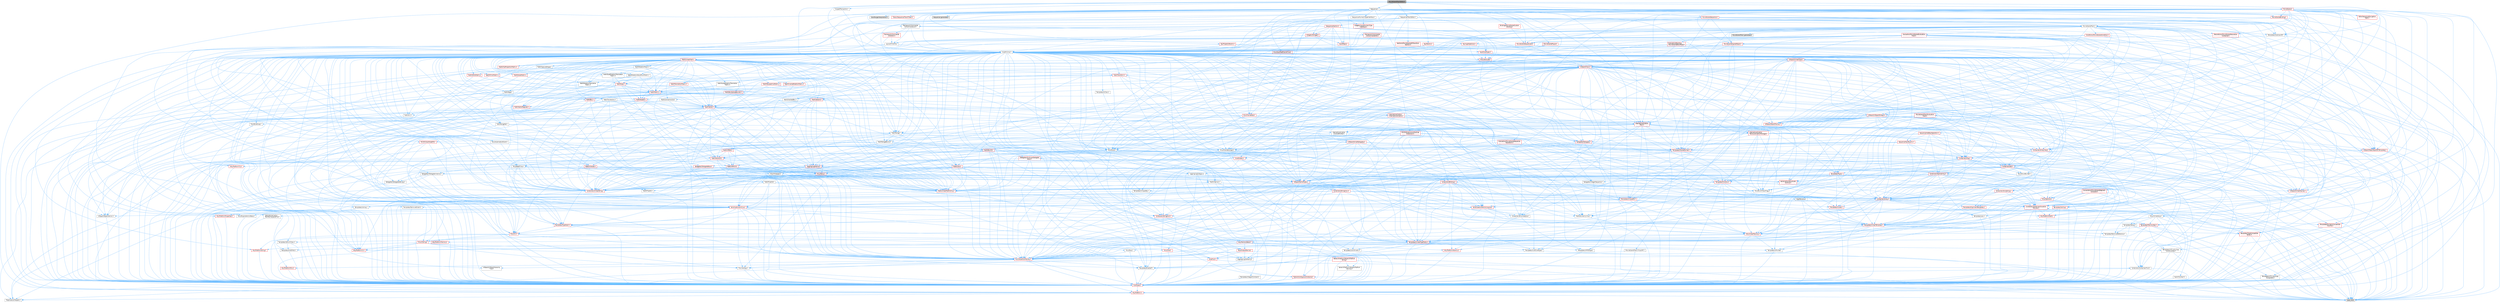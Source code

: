 digraph "MovieSceneTrackEditor.h"
{
 // INTERACTIVE_SVG=YES
 // LATEX_PDF_SIZE
  bgcolor="transparent";
  edge [fontname=Helvetica,fontsize=10,labelfontname=Helvetica,labelfontsize=10];
  node [fontname=Helvetica,fontsize=10,shape=box,height=0.2,width=0.4];
  Node1 [id="Node000001",label="MovieSceneTrackEditor.h",height=0.2,width=0.4,color="gray40", fillcolor="grey60", style="filled", fontcolor="black",tooltip=" "];
  Node1 -> Node2 [id="edge1_Node000001_Node000002",color="steelblue1",style="solid",tooltip=" "];
  Node2 [id="Node000002",label="CoreMinimal.h",height=0.2,width=0.4,color="grey40", fillcolor="white", style="filled",URL="$d7/d67/CoreMinimal_8h.html",tooltip=" "];
  Node2 -> Node3 [id="edge2_Node000002_Node000003",color="steelblue1",style="solid",tooltip=" "];
  Node3 [id="Node000003",label="CoreTypes.h",height=0.2,width=0.4,color="red", fillcolor="#FFF0F0", style="filled",URL="$dc/dec/CoreTypes_8h.html",tooltip=" "];
  Node3 -> Node4 [id="edge3_Node000003_Node000004",color="steelblue1",style="solid",tooltip=" "];
  Node4 [id="Node000004",label="HAL/Platform.h",height=0.2,width=0.4,color="red", fillcolor="#FFF0F0", style="filled",URL="$d9/dd0/Platform_8h.html",tooltip=" "];
  Node4 -> Node7 [id="edge4_Node000004_Node000007",color="steelblue1",style="solid",tooltip=" "];
  Node7 [id="Node000007",label="type_traits",height=0.2,width=0.4,color="grey60", fillcolor="#E0E0E0", style="filled",tooltip=" "];
  Node4 -> Node8 [id="edge5_Node000004_Node000008",color="steelblue1",style="solid",tooltip=" "];
  Node8 [id="Node000008",label="PreprocessorHelpers.h",height=0.2,width=0.4,color="grey40", fillcolor="white", style="filled",URL="$db/ddb/PreprocessorHelpers_8h.html",tooltip=" "];
  Node2 -> Node17 [id="edge6_Node000002_Node000017",color="steelblue1",style="solid",tooltip=" "];
  Node17 [id="Node000017",label="CoreFwd.h",height=0.2,width=0.4,color="red", fillcolor="#FFF0F0", style="filled",URL="$d1/d1e/CoreFwd_8h.html",tooltip=" "];
  Node17 -> Node3 [id="edge7_Node000017_Node000003",color="steelblue1",style="solid",tooltip=" "];
  Node17 -> Node18 [id="edge8_Node000017_Node000018",color="steelblue1",style="solid",tooltip=" "];
  Node18 [id="Node000018",label="Containers/ContainersFwd.h",height=0.2,width=0.4,color="grey40", fillcolor="white", style="filled",URL="$d4/d0a/ContainersFwd_8h.html",tooltip=" "];
  Node18 -> Node4 [id="edge9_Node000018_Node000004",color="steelblue1",style="solid",tooltip=" "];
  Node18 -> Node3 [id="edge10_Node000018_Node000003",color="steelblue1",style="solid",tooltip=" "];
  Node18 -> Node19 [id="edge11_Node000018_Node000019",color="steelblue1",style="solid",tooltip=" "];
  Node19 [id="Node000019",label="Traits/IsContiguousContainer.h",height=0.2,width=0.4,color="red", fillcolor="#FFF0F0", style="filled",URL="$d5/d3c/IsContiguousContainer_8h.html",tooltip=" "];
  Node19 -> Node3 [id="edge12_Node000019_Node000003",color="steelblue1",style="solid",tooltip=" "];
  Node17 -> Node23 [id="edge13_Node000017_Node000023",color="steelblue1",style="solid",tooltip=" "];
  Node23 [id="Node000023",label="UObject/UObjectHierarchy\lFwd.h",height=0.2,width=0.4,color="grey40", fillcolor="white", style="filled",URL="$d3/d13/UObjectHierarchyFwd_8h.html",tooltip=" "];
  Node2 -> Node23 [id="edge14_Node000002_Node000023",color="steelblue1",style="solid",tooltip=" "];
  Node2 -> Node18 [id="edge15_Node000002_Node000018",color="steelblue1",style="solid",tooltip=" "];
  Node2 -> Node24 [id="edge16_Node000002_Node000024",color="steelblue1",style="solid",tooltip=" "];
  Node24 [id="Node000024",label="Misc/VarArgs.h",height=0.2,width=0.4,color="grey40", fillcolor="white", style="filled",URL="$d5/d6f/VarArgs_8h.html",tooltip=" "];
  Node24 -> Node3 [id="edge17_Node000024_Node000003",color="steelblue1",style="solid",tooltip=" "];
  Node2 -> Node25 [id="edge18_Node000002_Node000025",color="steelblue1",style="solid",tooltip=" "];
  Node25 [id="Node000025",label="Logging/LogVerbosity.h",height=0.2,width=0.4,color="grey40", fillcolor="white", style="filled",URL="$d2/d8f/LogVerbosity_8h.html",tooltip=" "];
  Node25 -> Node3 [id="edge19_Node000025_Node000003",color="steelblue1",style="solid",tooltip=" "];
  Node2 -> Node26 [id="edge20_Node000002_Node000026",color="steelblue1",style="solid",tooltip=" "];
  Node26 [id="Node000026",label="Misc/OutputDevice.h",height=0.2,width=0.4,color="red", fillcolor="#FFF0F0", style="filled",URL="$d7/d32/OutputDevice_8h.html",tooltip=" "];
  Node26 -> Node17 [id="edge21_Node000026_Node000017",color="steelblue1",style="solid",tooltip=" "];
  Node26 -> Node3 [id="edge22_Node000026_Node000003",color="steelblue1",style="solid",tooltip=" "];
  Node26 -> Node25 [id="edge23_Node000026_Node000025",color="steelblue1",style="solid",tooltip=" "];
  Node26 -> Node24 [id="edge24_Node000026_Node000024",color="steelblue1",style="solid",tooltip=" "];
  Node2 -> Node32 [id="edge25_Node000002_Node000032",color="steelblue1",style="solid",tooltip=" "];
  Node32 [id="Node000032",label="HAL/PlatformCrt.h",height=0.2,width=0.4,color="red", fillcolor="#FFF0F0", style="filled",URL="$d8/d75/PlatformCrt_8h.html",tooltip=" "];
  Node2 -> Node42 [id="edge26_Node000002_Node000042",color="steelblue1",style="solid",tooltip=" "];
  Node42 [id="Node000042",label="HAL/PlatformMisc.h",height=0.2,width=0.4,color="red", fillcolor="#FFF0F0", style="filled",URL="$d0/df5/PlatformMisc_8h.html",tooltip=" "];
  Node42 -> Node3 [id="edge27_Node000042_Node000003",color="steelblue1",style="solid",tooltip=" "];
  Node2 -> Node61 [id="edge28_Node000002_Node000061",color="steelblue1",style="solid",tooltip=" "];
  Node61 [id="Node000061",label="Misc/AssertionMacros.h",height=0.2,width=0.4,color="red", fillcolor="#FFF0F0", style="filled",URL="$d0/dfa/AssertionMacros_8h.html",tooltip=" "];
  Node61 -> Node3 [id="edge29_Node000061_Node000003",color="steelblue1",style="solid",tooltip=" "];
  Node61 -> Node4 [id="edge30_Node000061_Node000004",color="steelblue1",style="solid",tooltip=" "];
  Node61 -> Node42 [id="edge31_Node000061_Node000042",color="steelblue1",style="solid",tooltip=" "];
  Node61 -> Node8 [id="edge32_Node000061_Node000008",color="steelblue1",style="solid",tooltip=" "];
  Node61 -> Node62 [id="edge33_Node000061_Node000062",color="steelblue1",style="solid",tooltip=" "];
  Node62 [id="Node000062",label="Templates/EnableIf.h",height=0.2,width=0.4,color="grey40", fillcolor="white", style="filled",URL="$d7/d60/EnableIf_8h.html",tooltip=" "];
  Node62 -> Node3 [id="edge34_Node000062_Node000003",color="steelblue1",style="solid",tooltip=" "];
  Node61 -> Node24 [id="edge35_Node000061_Node000024",color="steelblue1",style="solid",tooltip=" "];
  Node2 -> Node70 [id="edge36_Node000002_Node000070",color="steelblue1",style="solid",tooltip=" "];
  Node70 [id="Node000070",label="Templates/IsPointer.h",height=0.2,width=0.4,color="grey40", fillcolor="white", style="filled",URL="$d7/d05/IsPointer_8h.html",tooltip=" "];
  Node70 -> Node3 [id="edge37_Node000070_Node000003",color="steelblue1",style="solid",tooltip=" "];
  Node2 -> Node71 [id="edge38_Node000002_Node000071",color="steelblue1",style="solid",tooltip=" "];
  Node71 [id="Node000071",label="HAL/PlatformMemory.h",height=0.2,width=0.4,color="red", fillcolor="#FFF0F0", style="filled",URL="$de/d68/PlatformMemory_8h.html",tooltip=" "];
  Node71 -> Node3 [id="edge39_Node000071_Node000003",color="steelblue1",style="solid",tooltip=" "];
  Node2 -> Node54 [id="edge40_Node000002_Node000054",color="steelblue1",style="solid",tooltip=" "];
  Node54 [id="Node000054",label="HAL/PlatformAtomics.h",height=0.2,width=0.4,color="red", fillcolor="#FFF0F0", style="filled",URL="$d3/d36/PlatformAtomics_8h.html",tooltip=" "];
  Node54 -> Node3 [id="edge41_Node000054_Node000003",color="steelblue1",style="solid",tooltip=" "];
  Node2 -> Node76 [id="edge42_Node000002_Node000076",color="steelblue1",style="solid",tooltip=" "];
  Node76 [id="Node000076",label="Misc/Exec.h",height=0.2,width=0.4,color="grey40", fillcolor="white", style="filled",URL="$de/ddb/Exec_8h.html",tooltip=" "];
  Node76 -> Node3 [id="edge43_Node000076_Node000003",color="steelblue1",style="solid",tooltip=" "];
  Node76 -> Node61 [id="edge44_Node000076_Node000061",color="steelblue1",style="solid",tooltip=" "];
  Node2 -> Node77 [id="edge45_Node000002_Node000077",color="steelblue1",style="solid",tooltip=" "];
  Node77 [id="Node000077",label="HAL/MemoryBase.h",height=0.2,width=0.4,color="red", fillcolor="#FFF0F0", style="filled",URL="$d6/d9f/MemoryBase_8h.html",tooltip=" "];
  Node77 -> Node3 [id="edge46_Node000077_Node000003",color="steelblue1",style="solid",tooltip=" "];
  Node77 -> Node54 [id="edge47_Node000077_Node000054",color="steelblue1",style="solid",tooltip=" "];
  Node77 -> Node32 [id="edge48_Node000077_Node000032",color="steelblue1",style="solid",tooltip=" "];
  Node77 -> Node76 [id="edge49_Node000077_Node000076",color="steelblue1",style="solid",tooltip=" "];
  Node77 -> Node26 [id="edge50_Node000077_Node000026",color="steelblue1",style="solid",tooltip=" "];
  Node2 -> Node87 [id="edge51_Node000002_Node000087",color="steelblue1",style="solid",tooltip=" "];
  Node87 [id="Node000087",label="HAL/UnrealMemory.h",height=0.2,width=0.4,color="red", fillcolor="#FFF0F0", style="filled",URL="$d9/d96/UnrealMemory_8h.html",tooltip=" "];
  Node87 -> Node3 [id="edge52_Node000087_Node000003",color="steelblue1",style="solid",tooltip=" "];
  Node87 -> Node77 [id="edge53_Node000087_Node000077",color="steelblue1",style="solid",tooltip=" "];
  Node87 -> Node71 [id="edge54_Node000087_Node000071",color="steelblue1",style="solid",tooltip=" "];
  Node87 -> Node70 [id="edge55_Node000087_Node000070",color="steelblue1",style="solid",tooltip=" "];
  Node2 -> Node89 [id="edge56_Node000002_Node000089",color="steelblue1",style="solid",tooltip=" "];
  Node89 [id="Node000089",label="Templates/IsArithmetic.h",height=0.2,width=0.4,color="grey40", fillcolor="white", style="filled",URL="$d2/d5d/IsArithmetic_8h.html",tooltip=" "];
  Node89 -> Node3 [id="edge57_Node000089_Node000003",color="steelblue1",style="solid",tooltip=" "];
  Node2 -> Node83 [id="edge58_Node000002_Node000083",color="steelblue1",style="solid",tooltip=" "];
  Node83 [id="Node000083",label="Templates/AndOrNot.h",height=0.2,width=0.4,color="grey40", fillcolor="white", style="filled",URL="$db/d0a/AndOrNot_8h.html",tooltip=" "];
  Node83 -> Node3 [id="edge59_Node000083_Node000003",color="steelblue1",style="solid",tooltip=" "];
  Node2 -> Node90 [id="edge60_Node000002_Node000090",color="steelblue1",style="solid",tooltip=" "];
  Node90 [id="Node000090",label="Templates/IsPODType.h",height=0.2,width=0.4,color="grey40", fillcolor="white", style="filled",URL="$d7/db1/IsPODType_8h.html",tooltip=" "];
  Node90 -> Node3 [id="edge61_Node000090_Node000003",color="steelblue1",style="solid",tooltip=" "];
  Node2 -> Node91 [id="edge62_Node000002_Node000091",color="steelblue1",style="solid",tooltip=" "];
  Node91 [id="Node000091",label="Templates/IsUECoreType.h",height=0.2,width=0.4,color="grey40", fillcolor="white", style="filled",URL="$d1/db8/IsUECoreType_8h.html",tooltip=" "];
  Node91 -> Node3 [id="edge63_Node000091_Node000003",color="steelblue1",style="solid",tooltip=" "];
  Node91 -> Node7 [id="edge64_Node000091_Node000007",color="steelblue1",style="solid",tooltip=" "];
  Node2 -> Node84 [id="edge65_Node000002_Node000084",color="steelblue1",style="solid",tooltip=" "];
  Node84 [id="Node000084",label="Templates/IsTriviallyCopy\lConstructible.h",height=0.2,width=0.4,color="grey40", fillcolor="white", style="filled",URL="$d3/d78/IsTriviallyCopyConstructible_8h.html",tooltip=" "];
  Node84 -> Node3 [id="edge66_Node000084_Node000003",color="steelblue1",style="solid",tooltip=" "];
  Node84 -> Node7 [id="edge67_Node000084_Node000007",color="steelblue1",style="solid",tooltip=" "];
  Node2 -> Node92 [id="edge68_Node000002_Node000092",color="steelblue1",style="solid",tooltip=" "];
  Node92 [id="Node000092",label="Templates/UnrealTypeTraits.h",height=0.2,width=0.4,color="red", fillcolor="#FFF0F0", style="filled",URL="$d2/d2d/UnrealTypeTraits_8h.html",tooltip=" "];
  Node92 -> Node3 [id="edge69_Node000092_Node000003",color="steelblue1",style="solid",tooltip=" "];
  Node92 -> Node70 [id="edge70_Node000092_Node000070",color="steelblue1",style="solid",tooltip=" "];
  Node92 -> Node61 [id="edge71_Node000092_Node000061",color="steelblue1",style="solid",tooltip=" "];
  Node92 -> Node83 [id="edge72_Node000092_Node000083",color="steelblue1",style="solid",tooltip=" "];
  Node92 -> Node62 [id="edge73_Node000092_Node000062",color="steelblue1",style="solid",tooltip=" "];
  Node92 -> Node89 [id="edge74_Node000092_Node000089",color="steelblue1",style="solid",tooltip=" "];
  Node92 -> Node90 [id="edge75_Node000092_Node000090",color="steelblue1",style="solid",tooltip=" "];
  Node92 -> Node91 [id="edge76_Node000092_Node000091",color="steelblue1",style="solid",tooltip=" "];
  Node92 -> Node84 [id="edge77_Node000092_Node000084",color="steelblue1",style="solid",tooltip=" "];
  Node2 -> Node62 [id="edge78_Node000002_Node000062",color="steelblue1",style="solid",tooltip=" "];
  Node2 -> Node94 [id="edge79_Node000002_Node000094",color="steelblue1",style="solid",tooltip=" "];
  Node94 [id="Node000094",label="Templates/RemoveReference.h",height=0.2,width=0.4,color="grey40", fillcolor="white", style="filled",URL="$da/dbe/RemoveReference_8h.html",tooltip=" "];
  Node94 -> Node3 [id="edge80_Node000094_Node000003",color="steelblue1",style="solid",tooltip=" "];
  Node2 -> Node95 [id="edge81_Node000002_Node000095",color="steelblue1",style="solid",tooltip=" "];
  Node95 [id="Node000095",label="Templates/IntegralConstant.h",height=0.2,width=0.4,color="grey40", fillcolor="white", style="filled",URL="$db/d1b/IntegralConstant_8h.html",tooltip=" "];
  Node95 -> Node3 [id="edge82_Node000095_Node000003",color="steelblue1",style="solid",tooltip=" "];
  Node2 -> Node96 [id="edge83_Node000002_Node000096",color="steelblue1",style="solid",tooltip=" "];
  Node96 [id="Node000096",label="Templates/IsClass.h",height=0.2,width=0.4,color="grey40", fillcolor="white", style="filled",URL="$db/dcb/IsClass_8h.html",tooltip=" "];
  Node96 -> Node3 [id="edge84_Node000096_Node000003",color="steelblue1",style="solid",tooltip=" "];
  Node2 -> Node97 [id="edge85_Node000002_Node000097",color="steelblue1",style="solid",tooltip=" "];
  Node97 [id="Node000097",label="Templates/TypeCompatible\lBytes.h",height=0.2,width=0.4,color="red", fillcolor="#FFF0F0", style="filled",URL="$df/d0a/TypeCompatibleBytes_8h.html",tooltip=" "];
  Node97 -> Node3 [id="edge86_Node000097_Node000003",color="steelblue1",style="solid",tooltip=" "];
  Node97 -> Node7 [id="edge87_Node000097_Node000007",color="steelblue1",style="solid",tooltip=" "];
  Node2 -> Node19 [id="edge88_Node000002_Node000019",color="steelblue1",style="solid",tooltip=" "];
  Node2 -> Node98 [id="edge89_Node000002_Node000098",color="steelblue1",style="solid",tooltip=" "];
  Node98 [id="Node000098",label="Templates/UnrealTemplate.h",height=0.2,width=0.4,color="red", fillcolor="#FFF0F0", style="filled",URL="$d4/d24/UnrealTemplate_8h.html",tooltip=" "];
  Node98 -> Node3 [id="edge90_Node000098_Node000003",color="steelblue1",style="solid",tooltip=" "];
  Node98 -> Node70 [id="edge91_Node000098_Node000070",color="steelblue1",style="solid",tooltip=" "];
  Node98 -> Node87 [id="edge92_Node000098_Node000087",color="steelblue1",style="solid",tooltip=" "];
  Node98 -> Node92 [id="edge93_Node000098_Node000092",color="steelblue1",style="solid",tooltip=" "];
  Node98 -> Node94 [id="edge94_Node000098_Node000094",color="steelblue1",style="solid",tooltip=" "];
  Node98 -> Node97 [id="edge95_Node000098_Node000097",color="steelblue1",style="solid",tooltip=" "];
  Node98 -> Node19 [id="edge96_Node000098_Node000019",color="steelblue1",style="solid",tooltip=" "];
  Node98 -> Node7 [id="edge97_Node000098_Node000007",color="steelblue1",style="solid",tooltip=" "];
  Node2 -> Node47 [id="edge98_Node000002_Node000047",color="steelblue1",style="solid",tooltip=" "];
  Node47 [id="Node000047",label="Math/NumericLimits.h",height=0.2,width=0.4,color="grey40", fillcolor="white", style="filled",URL="$df/d1b/NumericLimits_8h.html",tooltip=" "];
  Node47 -> Node3 [id="edge99_Node000047_Node000003",color="steelblue1",style="solid",tooltip=" "];
  Node2 -> Node102 [id="edge100_Node000002_Node000102",color="steelblue1",style="solid",tooltip=" "];
  Node102 [id="Node000102",label="HAL/PlatformMath.h",height=0.2,width=0.4,color="red", fillcolor="#FFF0F0", style="filled",URL="$dc/d53/PlatformMath_8h.html",tooltip=" "];
  Node102 -> Node3 [id="edge101_Node000102_Node000003",color="steelblue1",style="solid",tooltip=" "];
  Node2 -> Node85 [id="edge102_Node000002_Node000085",color="steelblue1",style="solid",tooltip=" "];
  Node85 [id="Node000085",label="Templates/IsTriviallyCopy\lAssignable.h",height=0.2,width=0.4,color="grey40", fillcolor="white", style="filled",URL="$d2/df2/IsTriviallyCopyAssignable_8h.html",tooltip=" "];
  Node85 -> Node3 [id="edge103_Node000085_Node000003",color="steelblue1",style="solid",tooltip=" "];
  Node85 -> Node7 [id="edge104_Node000085_Node000007",color="steelblue1",style="solid",tooltip=" "];
  Node2 -> Node110 [id="edge105_Node000002_Node000110",color="steelblue1",style="solid",tooltip=" "];
  Node110 [id="Node000110",label="Templates/MemoryOps.h",height=0.2,width=0.4,color="red", fillcolor="#FFF0F0", style="filled",URL="$db/dea/MemoryOps_8h.html",tooltip=" "];
  Node110 -> Node3 [id="edge106_Node000110_Node000003",color="steelblue1",style="solid",tooltip=" "];
  Node110 -> Node87 [id="edge107_Node000110_Node000087",color="steelblue1",style="solid",tooltip=" "];
  Node110 -> Node85 [id="edge108_Node000110_Node000085",color="steelblue1",style="solid",tooltip=" "];
  Node110 -> Node84 [id="edge109_Node000110_Node000084",color="steelblue1",style="solid",tooltip=" "];
  Node110 -> Node92 [id="edge110_Node000110_Node000092",color="steelblue1",style="solid",tooltip=" "];
  Node110 -> Node7 [id="edge111_Node000110_Node000007",color="steelblue1",style="solid",tooltip=" "];
  Node2 -> Node111 [id="edge112_Node000002_Node000111",color="steelblue1",style="solid",tooltip=" "];
  Node111 [id="Node000111",label="Containers/ContainerAllocation\lPolicies.h",height=0.2,width=0.4,color="red", fillcolor="#FFF0F0", style="filled",URL="$d7/dff/ContainerAllocationPolicies_8h.html",tooltip=" "];
  Node111 -> Node3 [id="edge113_Node000111_Node000003",color="steelblue1",style="solid",tooltip=" "];
  Node111 -> Node111 [id="edge114_Node000111_Node000111",color="steelblue1",style="solid",tooltip=" "];
  Node111 -> Node102 [id="edge115_Node000111_Node000102",color="steelblue1",style="solid",tooltip=" "];
  Node111 -> Node87 [id="edge116_Node000111_Node000087",color="steelblue1",style="solid",tooltip=" "];
  Node111 -> Node47 [id="edge117_Node000111_Node000047",color="steelblue1",style="solid",tooltip=" "];
  Node111 -> Node61 [id="edge118_Node000111_Node000061",color="steelblue1",style="solid",tooltip=" "];
  Node111 -> Node110 [id="edge119_Node000111_Node000110",color="steelblue1",style="solid",tooltip=" "];
  Node111 -> Node97 [id="edge120_Node000111_Node000097",color="steelblue1",style="solid",tooltip=" "];
  Node111 -> Node7 [id="edge121_Node000111_Node000007",color="steelblue1",style="solid",tooltip=" "];
  Node2 -> Node114 [id="edge122_Node000002_Node000114",color="steelblue1",style="solid",tooltip=" "];
  Node114 [id="Node000114",label="Templates/IsEnumClass.h",height=0.2,width=0.4,color="grey40", fillcolor="white", style="filled",URL="$d7/d15/IsEnumClass_8h.html",tooltip=" "];
  Node114 -> Node3 [id="edge123_Node000114_Node000003",color="steelblue1",style="solid",tooltip=" "];
  Node114 -> Node83 [id="edge124_Node000114_Node000083",color="steelblue1",style="solid",tooltip=" "];
  Node2 -> Node115 [id="edge125_Node000002_Node000115",color="steelblue1",style="solid",tooltip=" "];
  Node115 [id="Node000115",label="HAL/PlatformProperties.h",height=0.2,width=0.4,color="red", fillcolor="#FFF0F0", style="filled",URL="$d9/db0/PlatformProperties_8h.html",tooltip=" "];
  Node115 -> Node3 [id="edge126_Node000115_Node000003",color="steelblue1",style="solid",tooltip=" "];
  Node2 -> Node118 [id="edge127_Node000002_Node000118",color="steelblue1",style="solid",tooltip=" "];
  Node118 [id="Node000118",label="Misc/EngineVersionBase.h",height=0.2,width=0.4,color="grey40", fillcolor="white", style="filled",URL="$d5/d2b/EngineVersionBase_8h.html",tooltip=" "];
  Node118 -> Node3 [id="edge128_Node000118_Node000003",color="steelblue1",style="solid",tooltip=" "];
  Node2 -> Node119 [id="edge129_Node000002_Node000119",color="steelblue1",style="solid",tooltip=" "];
  Node119 [id="Node000119",label="Internationalization\l/TextNamespaceFwd.h",height=0.2,width=0.4,color="grey40", fillcolor="white", style="filled",URL="$d8/d97/TextNamespaceFwd_8h.html",tooltip=" "];
  Node119 -> Node3 [id="edge130_Node000119_Node000003",color="steelblue1",style="solid",tooltip=" "];
  Node2 -> Node120 [id="edge131_Node000002_Node000120",color="steelblue1",style="solid",tooltip=" "];
  Node120 [id="Node000120",label="Serialization/Archive.h",height=0.2,width=0.4,color="red", fillcolor="#FFF0F0", style="filled",URL="$d7/d3b/Archive_8h.html",tooltip=" "];
  Node120 -> Node17 [id="edge132_Node000120_Node000017",color="steelblue1",style="solid",tooltip=" "];
  Node120 -> Node3 [id="edge133_Node000120_Node000003",color="steelblue1",style="solid",tooltip=" "];
  Node120 -> Node115 [id="edge134_Node000120_Node000115",color="steelblue1",style="solid",tooltip=" "];
  Node120 -> Node119 [id="edge135_Node000120_Node000119",color="steelblue1",style="solid",tooltip=" "];
  Node120 -> Node61 [id="edge136_Node000120_Node000061",color="steelblue1",style="solid",tooltip=" "];
  Node120 -> Node118 [id="edge137_Node000120_Node000118",color="steelblue1",style="solid",tooltip=" "];
  Node120 -> Node24 [id="edge138_Node000120_Node000024",color="steelblue1",style="solid",tooltip=" "];
  Node120 -> Node62 [id="edge139_Node000120_Node000062",color="steelblue1",style="solid",tooltip=" "];
  Node120 -> Node114 [id="edge140_Node000120_Node000114",color="steelblue1",style="solid",tooltip=" "];
  Node120 -> Node98 [id="edge141_Node000120_Node000098",color="steelblue1",style="solid",tooltip=" "];
  Node120 -> Node123 [id="edge142_Node000120_Node000123",color="steelblue1",style="solid",tooltip=" "];
  Node123 [id="Node000123",label="UObject/ObjectVersion.h",height=0.2,width=0.4,color="grey40", fillcolor="white", style="filled",URL="$da/d63/ObjectVersion_8h.html",tooltip=" "];
  Node123 -> Node3 [id="edge143_Node000123_Node000003",color="steelblue1",style="solid",tooltip=" "];
  Node2 -> Node124 [id="edge144_Node000002_Node000124",color="steelblue1",style="solid",tooltip=" "];
  Node124 [id="Node000124",label="Templates/Less.h",height=0.2,width=0.4,color="grey40", fillcolor="white", style="filled",URL="$de/dc8/Less_8h.html",tooltip=" "];
  Node124 -> Node3 [id="edge145_Node000124_Node000003",color="steelblue1",style="solid",tooltip=" "];
  Node124 -> Node98 [id="edge146_Node000124_Node000098",color="steelblue1",style="solid",tooltip=" "];
  Node2 -> Node125 [id="edge147_Node000002_Node000125",color="steelblue1",style="solid",tooltip=" "];
  Node125 [id="Node000125",label="Templates/Sorting.h",height=0.2,width=0.4,color="red", fillcolor="#FFF0F0", style="filled",URL="$d3/d9e/Sorting_8h.html",tooltip=" "];
  Node125 -> Node3 [id="edge148_Node000125_Node000003",color="steelblue1",style="solid",tooltip=" "];
  Node125 -> Node102 [id="edge149_Node000125_Node000102",color="steelblue1",style="solid",tooltip=" "];
  Node125 -> Node124 [id="edge150_Node000125_Node000124",color="steelblue1",style="solid",tooltip=" "];
  Node2 -> Node136 [id="edge151_Node000002_Node000136",color="steelblue1",style="solid",tooltip=" "];
  Node136 [id="Node000136",label="Misc/Char.h",height=0.2,width=0.4,color="red", fillcolor="#FFF0F0", style="filled",URL="$d0/d58/Char_8h.html",tooltip=" "];
  Node136 -> Node3 [id="edge152_Node000136_Node000003",color="steelblue1",style="solid",tooltip=" "];
  Node136 -> Node7 [id="edge153_Node000136_Node000007",color="steelblue1",style="solid",tooltip=" "];
  Node2 -> Node139 [id="edge154_Node000002_Node000139",color="steelblue1",style="solid",tooltip=" "];
  Node139 [id="Node000139",label="GenericPlatform/GenericPlatform\lStricmp.h",height=0.2,width=0.4,color="grey40", fillcolor="white", style="filled",URL="$d2/d86/GenericPlatformStricmp_8h.html",tooltip=" "];
  Node139 -> Node3 [id="edge155_Node000139_Node000003",color="steelblue1",style="solid",tooltip=" "];
  Node2 -> Node140 [id="edge156_Node000002_Node000140",color="steelblue1",style="solid",tooltip=" "];
  Node140 [id="Node000140",label="GenericPlatform/GenericPlatform\lString.h",height=0.2,width=0.4,color="red", fillcolor="#FFF0F0", style="filled",URL="$dd/d20/GenericPlatformString_8h.html",tooltip=" "];
  Node140 -> Node3 [id="edge157_Node000140_Node000003",color="steelblue1",style="solid",tooltip=" "];
  Node140 -> Node139 [id="edge158_Node000140_Node000139",color="steelblue1",style="solid",tooltip=" "];
  Node140 -> Node62 [id="edge159_Node000140_Node000062",color="steelblue1",style="solid",tooltip=" "];
  Node140 -> Node7 [id="edge160_Node000140_Node000007",color="steelblue1",style="solid",tooltip=" "];
  Node2 -> Node73 [id="edge161_Node000002_Node000073",color="steelblue1",style="solid",tooltip=" "];
  Node73 [id="Node000073",label="HAL/PlatformString.h",height=0.2,width=0.4,color="red", fillcolor="#FFF0F0", style="filled",URL="$db/db5/PlatformString_8h.html",tooltip=" "];
  Node73 -> Node3 [id="edge162_Node000073_Node000003",color="steelblue1",style="solid",tooltip=" "];
  Node2 -> Node143 [id="edge163_Node000002_Node000143",color="steelblue1",style="solid",tooltip=" "];
  Node143 [id="Node000143",label="Misc/CString.h",height=0.2,width=0.4,color="red", fillcolor="#FFF0F0", style="filled",URL="$d2/d49/CString_8h.html",tooltip=" "];
  Node143 -> Node3 [id="edge164_Node000143_Node000003",color="steelblue1",style="solid",tooltip=" "];
  Node143 -> Node32 [id="edge165_Node000143_Node000032",color="steelblue1",style="solid",tooltip=" "];
  Node143 -> Node73 [id="edge166_Node000143_Node000073",color="steelblue1",style="solid",tooltip=" "];
  Node143 -> Node61 [id="edge167_Node000143_Node000061",color="steelblue1",style="solid",tooltip=" "];
  Node143 -> Node136 [id="edge168_Node000143_Node000136",color="steelblue1",style="solid",tooltip=" "];
  Node143 -> Node24 [id="edge169_Node000143_Node000024",color="steelblue1",style="solid",tooltip=" "];
  Node2 -> Node144 [id="edge170_Node000002_Node000144",color="steelblue1",style="solid",tooltip=" "];
  Node144 [id="Node000144",label="Misc/Crc.h",height=0.2,width=0.4,color="red", fillcolor="#FFF0F0", style="filled",URL="$d4/dd2/Crc_8h.html",tooltip=" "];
  Node144 -> Node3 [id="edge171_Node000144_Node000003",color="steelblue1",style="solid",tooltip=" "];
  Node144 -> Node73 [id="edge172_Node000144_Node000073",color="steelblue1",style="solid",tooltip=" "];
  Node144 -> Node61 [id="edge173_Node000144_Node000061",color="steelblue1",style="solid",tooltip=" "];
  Node144 -> Node143 [id="edge174_Node000144_Node000143",color="steelblue1",style="solid",tooltip=" "];
  Node144 -> Node136 [id="edge175_Node000144_Node000136",color="steelblue1",style="solid",tooltip=" "];
  Node144 -> Node92 [id="edge176_Node000144_Node000092",color="steelblue1",style="solid",tooltip=" "];
  Node2 -> Node135 [id="edge177_Node000002_Node000135",color="steelblue1",style="solid",tooltip=" "];
  Node135 [id="Node000135",label="Math/UnrealMathUtility.h",height=0.2,width=0.4,color="red", fillcolor="#FFF0F0", style="filled",URL="$db/db8/UnrealMathUtility_8h.html",tooltip=" "];
  Node135 -> Node3 [id="edge178_Node000135_Node000003",color="steelblue1",style="solid",tooltip=" "];
  Node135 -> Node61 [id="edge179_Node000135_Node000061",color="steelblue1",style="solid",tooltip=" "];
  Node135 -> Node102 [id="edge180_Node000135_Node000102",color="steelblue1",style="solid",tooltip=" "];
  Node2 -> Node145 [id="edge181_Node000002_Node000145",color="steelblue1",style="solid",tooltip=" "];
  Node145 [id="Node000145",label="Containers/UnrealString.h",height=0.2,width=0.4,color="red", fillcolor="#FFF0F0", style="filled",URL="$d5/dba/UnrealString_8h.html",tooltip=" "];
  Node2 -> Node149 [id="edge182_Node000002_Node000149",color="steelblue1",style="solid",tooltip=" "];
  Node149 [id="Node000149",label="Containers/Array.h",height=0.2,width=0.4,color="red", fillcolor="#FFF0F0", style="filled",URL="$df/dd0/Array_8h.html",tooltip=" "];
  Node149 -> Node3 [id="edge183_Node000149_Node000003",color="steelblue1",style="solid",tooltip=" "];
  Node149 -> Node61 [id="edge184_Node000149_Node000061",color="steelblue1",style="solid",tooltip=" "];
  Node149 -> Node87 [id="edge185_Node000149_Node000087",color="steelblue1",style="solid",tooltip=" "];
  Node149 -> Node92 [id="edge186_Node000149_Node000092",color="steelblue1",style="solid",tooltip=" "];
  Node149 -> Node98 [id="edge187_Node000149_Node000098",color="steelblue1",style="solid",tooltip=" "];
  Node149 -> Node111 [id="edge188_Node000149_Node000111",color="steelblue1",style="solid",tooltip=" "];
  Node149 -> Node120 [id="edge189_Node000149_Node000120",color="steelblue1",style="solid",tooltip=" "];
  Node149 -> Node128 [id="edge190_Node000149_Node000128",color="steelblue1",style="solid",tooltip=" "];
  Node128 [id="Node000128",label="Templates/Invoke.h",height=0.2,width=0.4,color="red", fillcolor="#FFF0F0", style="filled",URL="$d7/deb/Invoke_8h.html",tooltip=" "];
  Node128 -> Node3 [id="edge191_Node000128_Node000003",color="steelblue1",style="solid",tooltip=" "];
  Node128 -> Node98 [id="edge192_Node000128_Node000098",color="steelblue1",style="solid",tooltip=" "];
  Node128 -> Node7 [id="edge193_Node000128_Node000007",color="steelblue1",style="solid",tooltip=" "];
  Node149 -> Node124 [id="edge194_Node000149_Node000124",color="steelblue1",style="solid",tooltip=" "];
  Node149 -> Node125 [id="edge195_Node000149_Node000125",color="steelblue1",style="solid",tooltip=" "];
  Node149 -> Node172 [id="edge196_Node000149_Node000172",color="steelblue1",style="solid",tooltip=" "];
  Node172 [id="Node000172",label="Templates/AlignmentTemplates.h",height=0.2,width=0.4,color="red", fillcolor="#FFF0F0", style="filled",URL="$dd/d32/AlignmentTemplates_8h.html",tooltip=" "];
  Node172 -> Node3 [id="edge197_Node000172_Node000003",color="steelblue1",style="solid",tooltip=" "];
  Node172 -> Node70 [id="edge198_Node000172_Node000070",color="steelblue1",style="solid",tooltip=" "];
  Node149 -> Node7 [id="edge199_Node000149_Node000007",color="steelblue1",style="solid",tooltip=" "];
  Node2 -> Node173 [id="edge200_Node000002_Node000173",color="steelblue1",style="solid",tooltip=" "];
  Node173 [id="Node000173",label="Misc/FrameNumber.h",height=0.2,width=0.4,color="grey40", fillcolor="white", style="filled",URL="$dd/dbd/FrameNumber_8h.html",tooltip=" "];
  Node173 -> Node3 [id="edge201_Node000173_Node000003",color="steelblue1",style="solid",tooltip=" "];
  Node173 -> Node47 [id="edge202_Node000173_Node000047",color="steelblue1",style="solid",tooltip=" "];
  Node173 -> Node135 [id="edge203_Node000173_Node000135",color="steelblue1",style="solid",tooltip=" "];
  Node173 -> Node62 [id="edge204_Node000173_Node000062",color="steelblue1",style="solid",tooltip=" "];
  Node173 -> Node92 [id="edge205_Node000173_Node000092",color="steelblue1",style="solid",tooltip=" "];
  Node2 -> Node174 [id="edge206_Node000002_Node000174",color="steelblue1",style="solid",tooltip=" "];
  Node174 [id="Node000174",label="Misc/Timespan.h",height=0.2,width=0.4,color="grey40", fillcolor="white", style="filled",URL="$da/dd9/Timespan_8h.html",tooltip=" "];
  Node174 -> Node3 [id="edge207_Node000174_Node000003",color="steelblue1",style="solid",tooltip=" "];
  Node174 -> Node175 [id="edge208_Node000174_Node000175",color="steelblue1",style="solid",tooltip=" "];
  Node175 [id="Node000175",label="Math/Interval.h",height=0.2,width=0.4,color="grey40", fillcolor="white", style="filled",URL="$d1/d55/Interval_8h.html",tooltip=" "];
  Node175 -> Node3 [id="edge209_Node000175_Node000003",color="steelblue1",style="solid",tooltip=" "];
  Node175 -> Node89 [id="edge210_Node000175_Node000089",color="steelblue1",style="solid",tooltip=" "];
  Node175 -> Node92 [id="edge211_Node000175_Node000092",color="steelblue1",style="solid",tooltip=" "];
  Node175 -> Node47 [id="edge212_Node000175_Node000047",color="steelblue1",style="solid",tooltip=" "];
  Node175 -> Node135 [id="edge213_Node000175_Node000135",color="steelblue1",style="solid",tooltip=" "];
  Node174 -> Node135 [id="edge214_Node000174_Node000135",color="steelblue1",style="solid",tooltip=" "];
  Node174 -> Node61 [id="edge215_Node000174_Node000061",color="steelblue1",style="solid",tooltip=" "];
  Node2 -> Node176 [id="edge216_Node000002_Node000176",color="steelblue1",style="solid",tooltip=" "];
  Node176 [id="Node000176",label="Containers/StringConv.h",height=0.2,width=0.4,color="red", fillcolor="#FFF0F0", style="filled",URL="$d3/ddf/StringConv_8h.html",tooltip=" "];
  Node176 -> Node3 [id="edge217_Node000176_Node000003",color="steelblue1",style="solid",tooltip=" "];
  Node176 -> Node61 [id="edge218_Node000176_Node000061",color="steelblue1",style="solid",tooltip=" "];
  Node176 -> Node111 [id="edge219_Node000176_Node000111",color="steelblue1",style="solid",tooltip=" "];
  Node176 -> Node149 [id="edge220_Node000176_Node000149",color="steelblue1",style="solid",tooltip=" "];
  Node176 -> Node143 [id="edge221_Node000176_Node000143",color="steelblue1",style="solid",tooltip=" "];
  Node176 -> Node177 [id="edge222_Node000176_Node000177",color="steelblue1",style="solid",tooltip=" "];
  Node177 [id="Node000177",label="Templates/IsArray.h",height=0.2,width=0.4,color="grey40", fillcolor="white", style="filled",URL="$d8/d8d/IsArray_8h.html",tooltip=" "];
  Node177 -> Node3 [id="edge223_Node000177_Node000003",color="steelblue1",style="solid",tooltip=" "];
  Node176 -> Node98 [id="edge224_Node000176_Node000098",color="steelblue1",style="solid",tooltip=" "];
  Node176 -> Node92 [id="edge225_Node000176_Node000092",color="steelblue1",style="solid",tooltip=" "];
  Node176 -> Node19 [id="edge226_Node000176_Node000019",color="steelblue1",style="solid",tooltip=" "];
  Node176 -> Node7 [id="edge227_Node000176_Node000007",color="steelblue1",style="solid",tooltip=" "];
  Node2 -> Node178 [id="edge228_Node000002_Node000178",color="steelblue1",style="solid",tooltip=" "];
  Node178 [id="Node000178",label="UObject/UnrealNames.h",height=0.2,width=0.4,color="red", fillcolor="#FFF0F0", style="filled",URL="$d8/db1/UnrealNames_8h.html",tooltip=" "];
  Node178 -> Node3 [id="edge229_Node000178_Node000003",color="steelblue1",style="solid",tooltip=" "];
  Node2 -> Node180 [id="edge230_Node000002_Node000180",color="steelblue1",style="solid",tooltip=" "];
  Node180 [id="Node000180",label="UObject/NameTypes.h",height=0.2,width=0.4,color="red", fillcolor="#FFF0F0", style="filled",URL="$d6/d35/NameTypes_8h.html",tooltip=" "];
  Node180 -> Node3 [id="edge231_Node000180_Node000003",color="steelblue1",style="solid",tooltip=" "];
  Node180 -> Node61 [id="edge232_Node000180_Node000061",color="steelblue1",style="solid",tooltip=" "];
  Node180 -> Node87 [id="edge233_Node000180_Node000087",color="steelblue1",style="solid",tooltip=" "];
  Node180 -> Node92 [id="edge234_Node000180_Node000092",color="steelblue1",style="solid",tooltip=" "];
  Node180 -> Node98 [id="edge235_Node000180_Node000098",color="steelblue1",style="solid",tooltip=" "];
  Node180 -> Node145 [id="edge236_Node000180_Node000145",color="steelblue1",style="solid",tooltip=" "];
  Node180 -> Node176 [id="edge237_Node000180_Node000176",color="steelblue1",style="solid",tooltip=" "];
  Node180 -> Node44 [id="edge238_Node000180_Node000044",color="steelblue1",style="solid",tooltip=" "];
  Node44 [id="Node000044",label="Containers/StringFwd.h",height=0.2,width=0.4,color="red", fillcolor="#FFF0F0", style="filled",URL="$df/d37/StringFwd_8h.html",tooltip=" "];
  Node44 -> Node3 [id="edge239_Node000044_Node000003",color="steelblue1",style="solid",tooltip=" "];
  Node44 -> Node19 [id="edge240_Node000044_Node000019",color="steelblue1",style="solid",tooltip=" "];
  Node180 -> Node178 [id="edge241_Node000180_Node000178",color="steelblue1",style="solid",tooltip=" "];
  Node180 -> Node157 [id="edge242_Node000180_Node000157",color="steelblue1",style="solid",tooltip=" "];
  Node157 [id="Node000157",label="Serialization/MemoryLayout.h",height=0.2,width=0.4,color="red", fillcolor="#FFF0F0", style="filled",URL="$d7/d66/MemoryLayout_8h.html",tooltip=" "];
  Node157 -> Node160 [id="edge243_Node000157_Node000160",color="steelblue1",style="solid",tooltip=" "];
  Node160 [id="Node000160",label="Containers/EnumAsByte.h",height=0.2,width=0.4,color="grey40", fillcolor="white", style="filled",URL="$d6/d9a/EnumAsByte_8h.html",tooltip=" "];
  Node160 -> Node3 [id="edge244_Node000160_Node000003",color="steelblue1",style="solid",tooltip=" "];
  Node160 -> Node90 [id="edge245_Node000160_Node000090",color="steelblue1",style="solid",tooltip=" "];
  Node160 -> Node161 [id="edge246_Node000160_Node000161",color="steelblue1",style="solid",tooltip=" "];
  Node161 [id="Node000161",label="Templates/TypeHash.h",height=0.2,width=0.4,color="red", fillcolor="#FFF0F0", style="filled",URL="$d1/d62/TypeHash_8h.html",tooltip=" "];
  Node161 -> Node3 [id="edge247_Node000161_Node000003",color="steelblue1",style="solid",tooltip=" "];
  Node161 -> Node144 [id="edge248_Node000161_Node000144",color="steelblue1",style="solid",tooltip=" "];
  Node161 -> Node7 [id="edge249_Node000161_Node000007",color="steelblue1",style="solid",tooltip=" "];
  Node157 -> Node44 [id="edge250_Node000157_Node000044",color="steelblue1",style="solid",tooltip=" "];
  Node157 -> Node87 [id="edge251_Node000157_Node000087",color="steelblue1",style="solid",tooltip=" "];
  Node157 -> Node62 [id="edge252_Node000157_Node000062",color="steelblue1",style="solid",tooltip=" "];
  Node157 -> Node98 [id="edge253_Node000157_Node000098",color="steelblue1",style="solid",tooltip=" "];
  Node2 -> Node188 [id="edge254_Node000002_Node000188",color="steelblue1",style="solid",tooltip=" "];
  Node188 [id="Node000188",label="Misc/Parse.h",height=0.2,width=0.4,color="red", fillcolor="#FFF0F0", style="filled",URL="$dc/d71/Parse_8h.html",tooltip=" "];
  Node188 -> Node44 [id="edge255_Node000188_Node000044",color="steelblue1",style="solid",tooltip=" "];
  Node188 -> Node145 [id="edge256_Node000188_Node000145",color="steelblue1",style="solid",tooltip=" "];
  Node188 -> Node3 [id="edge257_Node000188_Node000003",color="steelblue1",style="solid",tooltip=" "];
  Node188 -> Node32 [id="edge258_Node000188_Node000032",color="steelblue1",style="solid",tooltip=" "];
  Node188 -> Node49 [id="edge259_Node000188_Node000049",color="steelblue1",style="solid",tooltip=" "];
  Node49 [id="Node000049",label="Misc/EnumClassFlags.h",height=0.2,width=0.4,color="grey40", fillcolor="white", style="filled",URL="$d8/de7/EnumClassFlags_8h.html",tooltip=" "];
  Node188 -> Node189 [id="edge260_Node000188_Node000189",color="steelblue1",style="solid",tooltip=" "];
  Node189 [id="Node000189",label="Templates/Function.h",height=0.2,width=0.4,color="red", fillcolor="#FFF0F0", style="filled",URL="$df/df5/Function_8h.html",tooltip=" "];
  Node189 -> Node3 [id="edge261_Node000189_Node000003",color="steelblue1",style="solid",tooltip=" "];
  Node189 -> Node61 [id="edge262_Node000189_Node000061",color="steelblue1",style="solid",tooltip=" "];
  Node189 -> Node87 [id="edge263_Node000189_Node000087",color="steelblue1",style="solid",tooltip=" "];
  Node189 -> Node92 [id="edge264_Node000189_Node000092",color="steelblue1",style="solid",tooltip=" "];
  Node189 -> Node128 [id="edge265_Node000189_Node000128",color="steelblue1",style="solid",tooltip=" "];
  Node189 -> Node98 [id="edge266_Node000189_Node000098",color="steelblue1",style="solid",tooltip=" "];
  Node189 -> Node135 [id="edge267_Node000189_Node000135",color="steelblue1",style="solid",tooltip=" "];
  Node189 -> Node7 [id="edge268_Node000189_Node000007",color="steelblue1",style="solid",tooltip=" "];
  Node2 -> Node172 [id="edge269_Node000002_Node000172",color="steelblue1",style="solid",tooltip=" "];
  Node2 -> Node191 [id="edge270_Node000002_Node000191",color="steelblue1",style="solid",tooltip=" "];
  Node191 [id="Node000191",label="Misc/StructBuilder.h",height=0.2,width=0.4,color="grey40", fillcolor="white", style="filled",URL="$d9/db3/StructBuilder_8h.html",tooltip=" "];
  Node191 -> Node3 [id="edge271_Node000191_Node000003",color="steelblue1",style="solid",tooltip=" "];
  Node191 -> Node135 [id="edge272_Node000191_Node000135",color="steelblue1",style="solid",tooltip=" "];
  Node191 -> Node172 [id="edge273_Node000191_Node000172",color="steelblue1",style="solid",tooltip=" "];
  Node2 -> Node104 [id="edge274_Node000002_Node000104",color="steelblue1",style="solid",tooltip=" "];
  Node104 [id="Node000104",label="Templates/Decay.h",height=0.2,width=0.4,color="grey40", fillcolor="white", style="filled",URL="$dd/d0f/Decay_8h.html",tooltip=" "];
  Node104 -> Node3 [id="edge275_Node000104_Node000003",color="steelblue1",style="solid",tooltip=" "];
  Node104 -> Node94 [id="edge276_Node000104_Node000094",color="steelblue1",style="solid",tooltip=" "];
  Node104 -> Node7 [id="edge277_Node000104_Node000007",color="steelblue1",style="solid",tooltip=" "];
  Node2 -> Node192 [id="edge278_Node000002_Node000192",color="steelblue1",style="solid",tooltip=" "];
  Node192 [id="Node000192",label="Templates/PointerIsConvertible\lFromTo.h",height=0.2,width=0.4,color="red", fillcolor="#FFF0F0", style="filled",URL="$d6/d65/PointerIsConvertibleFromTo_8h.html",tooltip=" "];
  Node192 -> Node3 [id="edge279_Node000192_Node000003",color="steelblue1",style="solid",tooltip=" "];
  Node192 -> Node7 [id="edge280_Node000192_Node000007",color="steelblue1",style="solid",tooltip=" "];
  Node2 -> Node128 [id="edge281_Node000002_Node000128",color="steelblue1",style="solid",tooltip=" "];
  Node2 -> Node189 [id="edge282_Node000002_Node000189",color="steelblue1",style="solid",tooltip=" "];
  Node2 -> Node161 [id="edge283_Node000002_Node000161",color="steelblue1",style="solid",tooltip=" "];
  Node2 -> Node193 [id="edge284_Node000002_Node000193",color="steelblue1",style="solid",tooltip=" "];
  Node193 [id="Node000193",label="Containers/ScriptArray.h",height=0.2,width=0.4,color="red", fillcolor="#FFF0F0", style="filled",URL="$dc/daf/ScriptArray_8h.html",tooltip=" "];
  Node193 -> Node3 [id="edge285_Node000193_Node000003",color="steelblue1",style="solid",tooltip=" "];
  Node193 -> Node61 [id="edge286_Node000193_Node000061",color="steelblue1",style="solid",tooltip=" "];
  Node193 -> Node87 [id="edge287_Node000193_Node000087",color="steelblue1",style="solid",tooltip=" "];
  Node193 -> Node111 [id="edge288_Node000193_Node000111",color="steelblue1",style="solid",tooltip=" "];
  Node193 -> Node149 [id="edge289_Node000193_Node000149",color="steelblue1",style="solid",tooltip=" "];
  Node2 -> Node194 [id="edge290_Node000002_Node000194",color="steelblue1",style="solid",tooltip=" "];
  Node194 [id="Node000194",label="Containers/BitArray.h",height=0.2,width=0.4,color="red", fillcolor="#FFF0F0", style="filled",URL="$d1/de4/BitArray_8h.html",tooltip=" "];
  Node194 -> Node111 [id="edge291_Node000194_Node000111",color="steelblue1",style="solid",tooltip=" "];
  Node194 -> Node3 [id="edge292_Node000194_Node000003",color="steelblue1",style="solid",tooltip=" "];
  Node194 -> Node54 [id="edge293_Node000194_Node000054",color="steelblue1",style="solid",tooltip=" "];
  Node194 -> Node87 [id="edge294_Node000194_Node000087",color="steelblue1",style="solid",tooltip=" "];
  Node194 -> Node135 [id="edge295_Node000194_Node000135",color="steelblue1",style="solid",tooltip=" "];
  Node194 -> Node61 [id="edge296_Node000194_Node000061",color="steelblue1",style="solid",tooltip=" "];
  Node194 -> Node49 [id="edge297_Node000194_Node000049",color="steelblue1",style="solid",tooltip=" "];
  Node194 -> Node120 [id="edge298_Node000194_Node000120",color="steelblue1",style="solid",tooltip=" "];
  Node194 -> Node157 [id="edge299_Node000194_Node000157",color="steelblue1",style="solid",tooltip=" "];
  Node194 -> Node62 [id="edge300_Node000194_Node000062",color="steelblue1",style="solid",tooltip=" "];
  Node194 -> Node128 [id="edge301_Node000194_Node000128",color="steelblue1",style="solid",tooltip=" "];
  Node194 -> Node98 [id="edge302_Node000194_Node000098",color="steelblue1",style="solid",tooltip=" "];
  Node194 -> Node92 [id="edge303_Node000194_Node000092",color="steelblue1",style="solid",tooltip=" "];
  Node2 -> Node195 [id="edge304_Node000002_Node000195",color="steelblue1",style="solid",tooltip=" "];
  Node195 [id="Node000195",label="Containers/SparseArray.h",height=0.2,width=0.4,color="red", fillcolor="#FFF0F0", style="filled",URL="$d5/dbf/SparseArray_8h.html",tooltip=" "];
  Node195 -> Node3 [id="edge305_Node000195_Node000003",color="steelblue1",style="solid",tooltip=" "];
  Node195 -> Node61 [id="edge306_Node000195_Node000061",color="steelblue1",style="solid",tooltip=" "];
  Node195 -> Node87 [id="edge307_Node000195_Node000087",color="steelblue1",style="solid",tooltip=" "];
  Node195 -> Node92 [id="edge308_Node000195_Node000092",color="steelblue1",style="solid",tooltip=" "];
  Node195 -> Node98 [id="edge309_Node000195_Node000098",color="steelblue1",style="solid",tooltip=" "];
  Node195 -> Node111 [id="edge310_Node000195_Node000111",color="steelblue1",style="solid",tooltip=" "];
  Node195 -> Node124 [id="edge311_Node000195_Node000124",color="steelblue1",style="solid",tooltip=" "];
  Node195 -> Node149 [id="edge312_Node000195_Node000149",color="steelblue1",style="solid",tooltip=" "];
  Node195 -> Node135 [id="edge313_Node000195_Node000135",color="steelblue1",style="solid",tooltip=" "];
  Node195 -> Node193 [id="edge314_Node000195_Node000193",color="steelblue1",style="solid",tooltip=" "];
  Node195 -> Node194 [id="edge315_Node000195_Node000194",color="steelblue1",style="solid",tooltip=" "];
  Node195 -> Node196 [id="edge316_Node000195_Node000196",color="steelblue1",style="solid",tooltip=" "];
  Node196 [id="Node000196",label="Serialization/Structured\lArchive.h",height=0.2,width=0.4,color="red", fillcolor="#FFF0F0", style="filled",URL="$d9/d1e/StructuredArchive_8h.html",tooltip=" "];
  Node196 -> Node149 [id="edge317_Node000196_Node000149",color="steelblue1",style="solid",tooltip=" "];
  Node196 -> Node111 [id="edge318_Node000196_Node000111",color="steelblue1",style="solid",tooltip=" "];
  Node196 -> Node3 [id="edge319_Node000196_Node000003",color="steelblue1",style="solid",tooltip=" "];
  Node196 -> Node120 [id="edge320_Node000196_Node000120",color="steelblue1",style="solid",tooltip=" "];
  Node196 -> Node207 [id="edge321_Node000196_Node000207",color="steelblue1",style="solid",tooltip=" "];
  Node207 [id="Node000207",label="Templates/UniqueObj.h",height=0.2,width=0.4,color="grey40", fillcolor="white", style="filled",URL="$da/d95/UniqueObj_8h.html",tooltip=" "];
  Node207 -> Node3 [id="edge322_Node000207_Node000003",color="steelblue1",style="solid",tooltip=" "];
  Node207 -> Node208 [id="edge323_Node000207_Node000208",color="steelblue1",style="solid",tooltip=" "];
  Node208 [id="Node000208",label="Templates/UniquePtr.h",height=0.2,width=0.4,color="red", fillcolor="#FFF0F0", style="filled",URL="$de/d1a/UniquePtr_8h.html",tooltip=" "];
  Node208 -> Node3 [id="edge324_Node000208_Node000003",color="steelblue1",style="solid",tooltip=" "];
  Node208 -> Node98 [id="edge325_Node000208_Node000098",color="steelblue1",style="solid",tooltip=" "];
  Node208 -> Node177 [id="edge326_Node000208_Node000177",color="steelblue1",style="solid",tooltip=" "];
  Node208 -> Node209 [id="edge327_Node000208_Node000209",color="steelblue1",style="solid",tooltip=" "];
  Node209 [id="Node000209",label="Templates/RemoveExtent.h",height=0.2,width=0.4,color="grey40", fillcolor="white", style="filled",URL="$dc/de9/RemoveExtent_8h.html",tooltip=" "];
  Node209 -> Node3 [id="edge328_Node000209_Node000003",color="steelblue1",style="solid",tooltip=" "];
  Node208 -> Node157 [id="edge329_Node000208_Node000157",color="steelblue1",style="solid",tooltip=" "];
  Node208 -> Node7 [id="edge330_Node000208_Node000007",color="steelblue1",style="solid",tooltip=" "];
  Node195 -> Node145 [id="edge331_Node000195_Node000145",color="steelblue1",style="solid",tooltip=" "];
  Node2 -> Node211 [id="edge332_Node000002_Node000211",color="steelblue1",style="solid",tooltip=" "];
  Node211 [id="Node000211",label="Containers/Set.h",height=0.2,width=0.4,color="red", fillcolor="#FFF0F0", style="filled",URL="$d4/d45/Set_8h.html",tooltip=" "];
  Node211 -> Node111 [id="edge333_Node000211_Node000111",color="steelblue1",style="solid",tooltip=" "];
  Node211 -> Node195 [id="edge334_Node000211_Node000195",color="steelblue1",style="solid",tooltip=" "];
  Node211 -> Node18 [id="edge335_Node000211_Node000018",color="steelblue1",style="solid",tooltip=" "];
  Node211 -> Node135 [id="edge336_Node000211_Node000135",color="steelblue1",style="solid",tooltip=" "];
  Node211 -> Node61 [id="edge337_Node000211_Node000061",color="steelblue1",style="solid",tooltip=" "];
  Node211 -> Node191 [id="edge338_Node000211_Node000191",color="steelblue1",style="solid",tooltip=" "];
  Node211 -> Node196 [id="edge339_Node000211_Node000196",color="steelblue1",style="solid",tooltip=" "];
  Node211 -> Node189 [id="edge340_Node000211_Node000189",color="steelblue1",style="solid",tooltip=" "];
  Node211 -> Node125 [id="edge341_Node000211_Node000125",color="steelblue1",style="solid",tooltip=" "];
  Node211 -> Node161 [id="edge342_Node000211_Node000161",color="steelblue1",style="solid",tooltip=" "];
  Node211 -> Node98 [id="edge343_Node000211_Node000098",color="steelblue1",style="solid",tooltip=" "];
  Node211 -> Node7 [id="edge344_Node000211_Node000007",color="steelblue1",style="solid",tooltip=" "];
  Node2 -> Node214 [id="edge345_Node000002_Node000214",color="steelblue1",style="solid",tooltip=" "];
  Node214 [id="Node000214",label="Algo/Reverse.h",height=0.2,width=0.4,color="grey40", fillcolor="white", style="filled",URL="$d5/d93/Reverse_8h.html",tooltip=" "];
  Node214 -> Node3 [id="edge346_Node000214_Node000003",color="steelblue1",style="solid",tooltip=" "];
  Node214 -> Node98 [id="edge347_Node000214_Node000098",color="steelblue1",style="solid",tooltip=" "];
  Node2 -> Node215 [id="edge348_Node000002_Node000215",color="steelblue1",style="solid",tooltip=" "];
  Node215 [id="Node000215",label="Containers/Map.h",height=0.2,width=0.4,color="red", fillcolor="#FFF0F0", style="filled",URL="$df/d79/Map_8h.html",tooltip=" "];
  Node215 -> Node3 [id="edge349_Node000215_Node000003",color="steelblue1",style="solid",tooltip=" "];
  Node215 -> Node214 [id="edge350_Node000215_Node000214",color="steelblue1",style="solid",tooltip=" "];
  Node215 -> Node211 [id="edge351_Node000215_Node000211",color="steelblue1",style="solid",tooltip=" "];
  Node215 -> Node145 [id="edge352_Node000215_Node000145",color="steelblue1",style="solid",tooltip=" "];
  Node215 -> Node61 [id="edge353_Node000215_Node000061",color="steelblue1",style="solid",tooltip=" "];
  Node215 -> Node191 [id="edge354_Node000215_Node000191",color="steelblue1",style="solid",tooltip=" "];
  Node215 -> Node189 [id="edge355_Node000215_Node000189",color="steelblue1",style="solid",tooltip=" "];
  Node215 -> Node125 [id="edge356_Node000215_Node000125",color="steelblue1",style="solid",tooltip=" "];
  Node215 -> Node216 [id="edge357_Node000215_Node000216",color="steelblue1",style="solid",tooltip=" "];
  Node216 [id="Node000216",label="Templates/Tuple.h",height=0.2,width=0.4,color="red", fillcolor="#FFF0F0", style="filled",URL="$d2/d4f/Tuple_8h.html",tooltip=" "];
  Node216 -> Node3 [id="edge358_Node000216_Node000003",color="steelblue1",style="solid",tooltip=" "];
  Node216 -> Node98 [id="edge359_Node000216_Node000098",color="steelblue1",style="solid",tooltip=" "];
  Node216 -> Node217 [id="edge360_Node000216_Node000217",color="steelblue1",style="solid",tooltip=" "];
  Node217 [id="Node000217",label="Delegates/IntegerSequence.h",height=0.2,width=0.4,color="grey40", fillcolor="white", style="filled",URL="$d2/dcc/IntegerSequence_8h.html",tooltip=" "];
  Node217 -> Node3 [id="edge361_Node000217_Node000003",color="steelblue1",style="solid",tooltip=" "];
  Node216 -> Node128 [id="edge362_Node000216_Node000128",color="steelblue1",style="solid",tooltip=" "];
  Node216 -> Node196 [id="edge363_Node000216_Node000196",color="steelblue1",style="solid",tooltip=" "];
  Node216 -> Node157 [id="edge364_Node000216_Node000157",color="steelblue1",style="solid",tooltip=" "];
  Node216 -> Node161 [id="edge365_Node000216_Node000161",color="steelblue1",style="solid",tooltip=" "];
  Node216 -> Node7 [id="edge366_Node000216_Node000007",color="steelblue1",style="solid",tooltip=" "];
  Node215 -> Node98 [id="edge367_Node000215_Node000098",color="steelblue1",style="solid",tooltip=" "];
  Node215 -> Node92 [id="edge368_Node000215_Node000092",color="steelblue1",style="solid",tooltip=" "];
  Node215 -> Node7 [id="edge369_Node000215_Node000007",color="steelblue1",style="solid",tooltip=" "];
  Node2 -> Node219 [id="edge370_Node000002_Node000219",color="steelblue1",style="solid",tooltip=" "];
  Node219 [id="Node000219",label="Math/IntPoint.h",height=0.2,width=0.4,color="red", fillcolor="#FFF0F0", style="filled",URL="$d3/df7/IntPoint_8h.html",tooltip=" "];
  Node219 -> Node3 [id="edge371_Node000219_Node000003",color="steelblue1",style="solid",tooltip=" "];
  Node219 -> Node61 [id="edge372_Node000219_Node000061",color="steelblue1",style="solid",tooltip=" "];
  Node219 -> Node188 [id="edge373_Node000219_Node000188",color="steelblue1",style="solid",tooltip=" "];
  Node219 -> Node135 [id="edge374_Node000219_Node000135",color="steelblue1",style="solid",tooltip=" "];
  Node219 -> Node145 [id="edge375_Node000219_Node000145",color="steelblue1",style="solid",tooltip=" "];
  Node219 -> Node196 [id="edge376_Node000219_Node000196",color="steelblue1",style="solid",tooltip=" "];
  Node219 -> Node161 [id="edge377_Node000219_Node000161",color="steelblue1",style="solid",tooltip=" "];
  Node2 -> Node221 [id="edge378_Node000002_Node000221",color="steelblue1",style="solid",tooltip=" "];
  Node221 [id="Node000221",label="Math/IntVector.h",height=0.2,width=0.4,color="red", fillcolor="#FFF0F0", style="filled",URL="$d7/d44/IntVector_8h.html",tooltip=" "];
  Node221 -> Node3 [id="edge379_Node000221_Node000003",color="steelblue1",style="solid",tooltip=" "];
  Node221 -> Node144 [id="edge380_Node000221_Node000144",color="steelblue1",style="solid",tooltip=" "];
  Node221 -> Node188 [id="edge381_Node000221_Node000188",color="steelblue1",style="solid",tooltip=" "];
  Node221 -> Node135 [id="edge382_Node000221_Node000135",color="steelblue1",style="solid",tooltip=" "];
  Node221 -> Node145 [id="edge383_Node000221_Node000145",color="steelblue1",style="solid",tooltip=" "];
  Node221 -> Node196 [id="edge384_Node000221_Node000196",color="steelblue1",style="solid",tooltip=" "];
  Node2 -> Node222 [id="edge385_Node000002_Node000222",color="steelblue1",style="solid",tooltip=" "];
  Node222 [id="Node000222",label="Logging/LogCategory.h",height=0.2,width=0.4,color="grey40", fillcolor="white", style="filled",URL="$d9/d36/LogCategory_8h.html",tooltip=" "];
  Node222 -> Node3 [id="edge386_Node000222_Node000003",color="steelblue1",style="solid",tooltip=" "];
  Node222 -> Node25 [id="edge387_Node000222_Node000025",color="steelblue1",style="solid",tooltip=" "];
  Node222 -> Node180 [id="edge388_Node000222_Node000180",color="steelblue1",style="solid",tooltip=" "];
  Node2 -> Node223 [id="edge389_Node000002_Node000223",color="steelblue1",style="solid",tooltip=" "];
  Node223 [id="Node000223",label="Logging/LogMacros.h",height=0.2,width=0.4,color="red", fillcolor="#FFF0F0", style="filled",URL="$d0/d16/LogMacros_8h.html",tooltip=" "];
  Node223 -> Node145 [id="edge390_Node000223_Node000145",color="steelblue1",style="solid",tooltip=" "];
  Node223 -> Node3 [id="edge391_Node000223_Node000003",color="steelblue1",style="solid",tooltip=" "];
  Node223 -> Node8 [id="edge392_Node000223_Node000008",color="steelblue1",style="solid",tooltip=" "];
  Node223 -> Node222 [id="edge393_Node000223_Node000222",color="steelblue1",style="solid",tooltip=" "];
  Node223 -> Node25 [id="edge394_Node000223_Node000025",color="steelblue1",style="solid",tooltip=" "];
  Node223 -> Node61 [id="edge395_Node000223_Node000061",color="steelblue1",style="solid",tooltip=" "];
  Node223 -> Node24 [id="edge396_Node000223_Node000024",color="steelblue1",style="solid",tooltip=" "];
  Node223 -> Node62 [id="edge397_Node000223_Node000062",color="steelblue1",style="solid",tooltip=" "];
  Node223 -> Node7 [id="edge398_Node000223_Node000007",color="steelblue1",style="solid",tooltip=" "];
  Node2 -> Node226 [id="edge399_Node000002_Node000226",color="steelblue1",style="solid",tooltip=" "];
  Node226 [id="Node000226",label="Math/Vector2D.h",height=0.2,width=0.4,color="red", fillcolor="#FFF0F0", style="filled",URL="$d3/db0/Vector2D_8h.html",tooltip=" "];
  Node226 -> Node3 [id="edge400_Node000226_Node000003",color="steelblue1",style="solid",tooltip=" "];
  Node226 -> Node61 [id="edge401_Node000226_Node000061",color="steelblue1",style="solid",tooltip=" "];
  Node226 -> Node144 [id="edge402_Node000226_Node000144",color="steelblue1",style="solid",tooltip=" "];
  Node226 -> Node135 [id="edge403_Node000226_Node000135",color="steelblue1",style="solid",tooltip=" "];
  Node226 -> Node145 [id="edge404_Node000226_Node000145",color="steelblue1",style="solid",tooltip=" "];
  Node226 -> Node188 [id="edge405_Node000226_Node000188",color="steelblue1",style="solid",tooltip=" "];
  Node226 -> Node219 [id="edge406_Node000226_Node000219",color="steelblue1",style="solid",tooltip=" "];
  Node226 -> Node223 [id="edge407_Node000226_Node000223",color="steelblue1",style="solid",tooltip=" "];
  Node226 -> Node7 [id="edge408_Node000226_Node000007",color="steelblue1",style="solid",tooltip=" "];
  Node2 -> Node230 [id="edge409_Node000002_Node000230",color="steelblue1",style="solid",tooltip=" "];
  Node230 [id="Node000230",label="Math/IntRect.h",height=0.2,width=0.4,color="red", fillcolor="#FFF0F0", style="filled",URL="$d7/d53/IntRect_8h.html",tooltip=" "];
  Node230 -> Node3 [id="edge410_Node000230_Node000003",color="steelblue1",style="solid",tooltip=" "];
  Node230 -> Node135 [id="edge411_Node000230_Node000135",color="steelblue1",style="solid",tooltip=" "];
  Node230 -> Node145 [id="edge412_Node000230_Node000145",color="steelblue1",style="solid",tooltip=" "];
  Node230 -> Node219 [id="edge413_Node000230_Node000219",color="steelblue1",style="solid",tooltip=" "];
  Node230 -> Node226 [id="edge414_Node000230_Node000226",color="steelblue1",style="solid",tooltip=" "];
  Node2 -> Node231 [id="edge415_Node000002_Node000231",color="steelblue1",style="solid",tooltip=" "];
  Node231 [id="Node000231",label="Misc/ByteSwap.h",height=0.2,width=0.4,color="grey40", fillcolor="white", style="filled",URL="$dc/dd7/ByteSwap_8h.html",tooltip=" "];
  Node231 -> Node3 [id="edge416_Node000231_Node000003",color="steelblue1",style="solid",tooltip=" "];
  Node231 -> Node32 [id="edge417_Node000231_Node000032",color="steelblue1",style="solid",tooltip=" "];
  Node2 -> Node160 [id="edge418_Node000002_Node000160",color="steelblue1",style="solid",tooltip=" "];
  Node2 -> Node232 [id="edge419_Node000002_Node000232",color="steelblue1",style="solid",tooltip=" "];
  Node232 [id="Node000232",label="HAL/PlatformTLS.h",height=0.2,width=0.4,color="red", fillcolor="#FFF0F0", style="filled",URL="$d0/def/PlatformTLS_8h.html",tooltip=" "];
  Node232 -> Node3 [id="edge420_Node000232_Node000003",color="steelblue1",style="solid",tooltip=" "];
  Node2 -> Node235 [id="edge421_Node000002_Node000235",color="steelblue1",style="solid",tooltip=" "];
  Node235 [id="Node000235",label="CoreGlobals.h",height=0.2,width=0.4,color="red", fillcolor="#FFF0F0", style="filled",URL="$d5/d8c/CoreGlobals_8h.html",tooltip=" "];
  Node235 -> Node145 [id="edge422_Node000235_Node000145",color="steelblue1",style="solid",tooltip=" "];
  Node235 -> Node3 [id="edge423_Node000235_Node000003",color="steelblue1",style="solid",tooltip=" "];
  Node235 -> Node232 [id="edge424_Node000235_Node000232",color="steelblue1",style="solid",tooltip=" "];
  Node235 -> Node223 [id="edge425_Node000235_Node000223",color="steelblue1",style="solid",tooltip=" "];
  Node235 -> Node49 [id="edge426_Node000235_Node000049",color="steelblue1",style="solid",tooltip=" "];
  Node235 -> Node26 [id="edge427_Node000235_Node000026",color="steelblue1",style="solid",tooltip=" "];
  Node235 -> Node180 [id="edge428_Node000235_Node000180",color="steelblue1",style="solid",tooltip=" "];
  Node2 -> Node236 [id="edge429_Node000002_Node000236",color="steelblue1",style="solid",tooltip=" "];
  Node236 [id="Node000236",label="Templates/SharedPointer.h",height=0.2,width=0.4,color="red", fillcolor="#FFF0F0", style="filled",URL="$d2/d17/SharedPointer_8h.html",tooltip=" "];
  Node236 -> Node3 [id="edge430_Node000236_Node000003",color="steelblue1",style="solid",tooltip=" "];
  Node236 -> Node192 [id="edge431_Node000236_Node000192",color="steelblue1",style="solid",tooltip=" "];
  Node236 -> Node61 [id="edge432_Node000236_Node000061",color="steelblue1",style="solid",tooltip=" "];
  Node236 -> Node87 [id="edge433_Node000236_Node000087",color="steelblue1",style="solid",tooltip=" "];
  Node236 -> Node149 [id="edge434_Node000236_Node000149",color="steelblue1",style="solid",tooltip=" "];
  Node236 -> Node215 [id="edge435_Node000236_Node000215",color="steelblue1",style="solid",tooltip=" "];
  Node236 -> Node235 [id="edge436_Node000236_Node000235",color="steelblue1",style="solid",tooltip=" "];
  Node2 -> Node241 [id="edge437_Node000002_Node000241",color="steelblue1",style="solid",tooltip=" "];
  Node241 [id="Node000241",label="Internationalization\l/CulturePointer.h",height=0.2,width=0.4,color="grey40", fillcolor="white", style="filled",URL="$d6/dbe/CulturePointer_8h.html",tooltip=" "];
  Node241 -> Node3 [id="edge438_Node000241_Node000003",color="steelblue1",style="solid",tooltip=" "];
  Node241 -> Node236 [id="edge439_Node000241_Node000236",color="steelblue1",style="solid",tooltip=" "];
  Node2 -> Node242 [id="edge440_Node000002_Node000242",color="steelblue1",style="solid",tooltip=" "];
  Node242 [id="Node000242",label="UObject/WeakObjectPtrTemplates.h",height=0.2,width=0.4,color="red", fillcolor="#FFF0F0", style="filled",URL="$d8/d3b/WeakObjectPtrTemplates_8h.html",tooltip=" "];
  Node242 -> Node3 [id="edge441_Node000242_Node000003",color="steelblue1",style="solid",tooltip=" "];
  Node242 -> Node215 [id="edge442_Node000242_Node000215",color="steelblue1",style="solid",tooltip=" "];
  Node242 -> Node7 [id="edge443_Node000242_Node000007",color="steelblue1",style="solid",tooltip=" "];
  Node2 -> Node245 [id="edge444_Node000002_Node000245",color="steelblue1",style="solid",tooltip=" "];
  Node245 [id="Node000245",label="Delegates/DelegateSettings.h",height=0.2,width=0.4,color="grey40", fillcolor="white", style="filled",URL="$d0/d97/DelegateSettings_8h.html",tooltip=" "];
  Node245 -> Node3 [id="edge445_Node000245_Node000003",color="steelblue1",style="solid",tooltip=" "];
  Node2 -> Node246 [id="edge446_Node000002_Node000246",color="steelblue1",style="solid",tooltip=" "];
  Node246 [id="Node000246",label="Delegates/IDelegateInstance.h",height=0.2,width=0.4,color="grey40", fillcolor="white", style="filled",URL="$d2/d10/IDelegateInstance_8h.html",tooltip=" "];
  Node246 -> Node3 [id="edge447_Node000246_Node000003",color="steelblue1",style="solid",tooltip=" "];
  Node246 -> Node161 [id="edge448_Node000246_Node000161",color="steelblue1",style="solid",tooltip=" "];
  Node246 -> Node180 [id="edge449_Node000246_Node000180",color="steelblue1",style="solid",tooltip=" "];
  Node246 -> Node245 [id="edge450_Node000246_Node000245",color="steelblue1",style="solid",tooltip=" "];
  Node2 -> Node247 [id="edge451_Node000002_Node000247",color="steelblue1",style="solid",tooltip=" "];
  Node247 [id="Node000247",label="Delegates/DelegateBase.h",height=0.2,width=0.4,color="red", fillcolor="#FFF0F0", style="filled",URL="$da/d67/DelegateBase_8h.html",tooltip=" "];
  Node247 -> Node3 [id="edge452_Node000247_Node000003",color="steelblue1",style="solid",tooltip=" "];
  Node247 -> Node111 [id="edge453_Node000247_Node000111",color="steelblue1",style="solid",tooltip=" "];
  Node247 -> Node135 [id="edge454_Node000247_Node000135",color="steelblue1",style="solid",tooltip=" "];
  Node247 -> Node180 [id="edge455_Node000247_Node000180",color="steelblue1",style="solid",tooltip=" "];
  Node247 -> Node245 [id="edge456_Node000247_Node000245",color="steelblue1",style="solid",tooltip=" "];
  Node247 -> Node246 [id="edge457_Node000247_Node000246",color="steelblue1",style="solid",tooltip=" "];
  Node2 -> Node255 [id="edge458_Node000002_Node000255",color="steelblue1",style="solid",tooltip=" "];
  Node255 [id="Node000255",label="Delegates/MulticastDelegate\lBase.h",height=0.2,width=0.4,color="red", fillcolor="#FFF0F0", style="filled",URL="$db/d16/MulticastDelegateBase_8h.html",tooltip=" "];
  Node255 -> Node3 [id="edge459_Node000255_Node000003",color="steelblue1",style="solid",tooltip=" "];
  Node255 -> Node111 [id="edge460_Node000255_Node000111",color="steelblue1",style="solid",tooltip=" "];
  Node255 -> Node149 [id="edge461_Node000255_Node000149",color="steelblue1",style="solid",tooltip=" "];
  Node255 -> Node135 [id="edge462_Node000255_Node000135",color="steelblue1",style="solid",tooltip=" "];
  Node255 -> Node246 [id="edge463_Node000255_Node000246",color="steelblue1",style="solid",tooltip=" "];
  Node255 -> Node247 [id="edge464_Node000255_Node000247",color="steelblue1",style="solid",tooltip=" "];
  Node2 -> Node217 [id="edge465_Node000002_Node000217",color="steelblue1",style="solid",tooltip=" "];
  Node2 -> Node216 [id="edge466_Node000002_Node000216",color="steelblue1",style="solid",tooltip=" "];
  Node2 -> Node256 [id="edge467_Node000002_Node000256",color="steelblue1",style="solid",tooltip=" "];
  Node256 [id="Node000256",label="UObject/ScriptDelegates.h",height=0.2,width=0.4,color="red", fillcolor="#FFF0F0", style="filled",URL="$de/d81/ScriptDelegates_8h.html",tooltip=" "];
  Node256 -> Node149 [id="edge468_Node000256_Node000149",color="steelblue1",style="solid",tooltip=" "];
  Node256 -> Node111 [id="edge469_Node000256_Node000111",color="steelblue1",style="solid",tooltip=" "];
  Node256 -> Node145 [id="edge470_Node000256_Node000145",color="steelblue1",style="solid",tooltip=" "];
  Node256 -> Node61 [id="edge471_Node000256_Node000061",color="steelblue1",style="solid",tooltip=" "];
  Node256 -> Node236 [id="edge472_Node000256_Node000236",color="steelblue1",style="solid",tooltip=" "];
  Node256 -> Node161 [id="edge473_Node000256_Node000161",color="steelblue1",style="solid",tooltip=" "];
  Node256 -> Node92 [id="edge474_Node000256_Node000092",color="steelblue1",style="solid",tooltip=" "];
  Node256 -> Node180 [id="edge475_Node000256_Node000180",color="steelblue1",style="solid",tooltip=" "];
  Node2 -> Node258 [id="edge476_Node000002_Node000258",color="steelblue1",style="solid",tooltip=" "];
  Node258 [id="Node000258",label="Delegates/Delegate.h",height=0.2,width=0.4,color="red", fillcolor="#FFF0F0", style="filled",URL="$d4/d80/Delegate_8h.html",tooltip=" "];
  Node258 -> Node3 [id="edge477_Node000258_Node000003",color="steelblue1",style="solid",tooltip=" "];
  Node258 -> Node61 [id="edge478_Node000258_Node000061",color="steelblue1",style="solid",tooltip=" "];
  Node258 -> Node180 [id="edge479_Node000258_Node000180",color="steelblue1",style="solid",tooltip=" "];
  Node258 -> Node236 [id="edge480_Node000258_Node000236",color="steelblue1",style="solid",tooltip=" "];
  Node258 -> Node242 [id="edge481_Node000258_Node000242",color="steelblue1",style="solid",tooltip=" "];
  Node258 -> Node255 [id="edge482_Node000258_Node000255",color="steelblue1",style="solid",tooltip=" "];
  Node258 -> Node217 [id="edge483_Node000258_Node000217",color="steelblue1",style="solid",tooltip=" "];
  Node2 -> Node263 [id="edge484_Node000002_Node000263",color="steelblue1",style="solid",tooltip=" "];
  Node263 [id="Node000263",label="Internationalization\l/TextLocalizationManager.h",height=0.2,width=0.4,color="red", fillcolor="#FFF0F0", style="filled",URL="$d5/d2e/TextLocalizationManager_8h.html",tooltip=" "];
  Node263 -> Node149 [id="edge485_Node000263_Node000149",color="steelblue1",style="solid",tooltip=" "];
  Node263 -> Node187 [id="edge486_Node000263_Node000187",color="steelblue1",style="solid",tooltip=" "];
  Node187 [id="Node000187",label="Containers/ArrayView.h",height=0.2,width=0.4,color="red", fillcolor="#FFF0F0", style="filled",URL="$d7/df4/ArrayView_8h.html",tooltip=" "];
  Node187 -> Node3 [id="edge487_Node000187_Node000003",color="steelblue1",style="solid",tooltip=" "];
  Node187 -> Node18 [id="edge488_Node000187_Node000018",color="steelblue1",style="solid",tooltip=" "];
  Node187 -> Node61 [id="edge489_Node000187_Node000061",color="steelblue1",style="solid",tooltip=" "];
  Node187 -> Node128 [id="edge490_Node000187_Node000128",color="steelblue1",style="solid",tooltip=" "];
  Node187 -> Node92 [id="edge491_Node000187_Node000092",color="steelblue1",style="solid",tooltip=" "];
  Node187 -> Node149 [id="edge492_Node000187_Node000149",color="steelblue1",style="solid",tooltip=" "];
  Node187 -> Node135 [id="edge493_Node000187_Node000135",color="steelblue1",style="solid",tooltip=" "];
  Node187 -> Node7 [id="edge494_Node000187_Node000007",color="steelblue1",style="solid",tooltip=" "];
  Node263 -> Node111 [id="edge495_Node000263_Node000111",color="steelblue1",style="solid",tooltip=" "];
  Node263 -> Node215 [id="edge496_Node000263_Node000215",color="steelblue1",style="solid",tooltip=" "];
  Node263 -> Node211 [id="edge497_Node000263_Node000211",color="steelblue1",style="solid",tooltip=" "];
  Node263 -> Node145 [id="edge498_Node000263_Node000145",color="steelblue1",style="solid",tooltip=" "];
  Node263 -> Node3 [id="edge499_Node000263_Node000003",color="steelblue1",style="solid",tooltip=" "];
  Node263 -> Node258 [id="edge500_Node000263_Node000258",color="steelblue1",style="solid",tooltip=" "];
  Node263 -> Node144 [id="edge501_Node000263_Node000144",color="steelblue1",style="solid",tooltip=" "];
  Node263 -> Node49 [id="edge502_Node000263_Node000049",color="steelblue1",style="solid",tooltip=" "];
  Node263 -> Node189 [id="edge503_Node000263_Node000189",color="steelblue1",style="solid",tooltip=" "];
  Node263 -> Node236 [id="edge504_Node000263_Node000236",color="steelblue1",style="solid",tooltip=" "];
  Node2 -> Node204 [id="edge505_Node000002_Node000204",color="steelblue1",style="solid",tooltip=" "];
  Node204 [id="Node000204",label="Misc/Optional.h",height=0.2,width=0.4,color="red", fillcolor="#FFF0F0", style="filled",URL="$d2/dae/Optional_8h.html",tooltip=" "];
  Node204 -> Node3 [id="edge506_Node000204_Node000003",color="steelblue1",style="solid",tooltip=" "];
  Node204 -> Node61 [id="edge507_Node000204_Node000061",color="steelblue1",style="solid",tooltip=" "];
  Node204 -> Node110 [id="edge508_Node000204_Node000110",color="steelblue1",style="solid",tooltip=" "];
  Node204 -> Node98 [id="edge509_Node000204_Node000098",color="steelblue1",style="solid",tooltip=" "];
  Node204 -> Node120 [id="edge510_Node000204_Node000120",color="steelblue1",style="solid",tooltip=" "];
  Node2 -> Node177 [id="edge511_Node000002_Node000177",color="steelblue1",style="solid",tooltip=" "];
  Node2 -> Node209 [id="edge512_Node000002_Node000209",color="steelblue1",style="solid",tooltip=" "];
  Node2 -> Node208 [id="edge513_Node000002_Node000208",color="steelblue1",style="solid",tooltip=" "];
  Node2 -> Node270 [id="edge514_Node000002_Node000270",color="steelblue1",style="solid",tooltip=" "];
  Node270 [id="Node000270",label="Internationalization\l/Text.h",height=0.2,width=0.4,color="red", fillcolor="#FFF0F0", style="filled",URL="$d6/d35/Text_8h.html",tooltip=" "];
  Node270 -> Node3 [id="edge515_Node000270_Node000003",color="steelblue1",style="solid",tooltip=" "];
  Node270 -> Node54 [id="edge516_Node000270_Node000054",color="steelblue1",style="solid",tooltip=" "];
  Node270 -> Node61 [id="edge517_Node000270_Node000061",color="steelblue1",style="solid",tooltip=" "];
  Node270 -> Node49 [id="edge518_Node000270_Node000049",color="steelblue1",style="solid",tooltip=" "];
  Node270 -> Node92 [id="edge519_Node000270_Node000092",color="steelblue1",style="solid",tooltip=" "];
  Node270 -> Node149 [id="edge520_Node000270_Node000149",color="steelblue1",style="solid",tooltip=" "];
  Node270 -> Node145 [id="edge521_Node000270_Node000145",color="steelblue1",style="solid",tooltip=" "];
  Node270 -> Node160 [id="edge522_Node000270_Node000160",color="steelblue1",style="solid",tooltip=" "];
  Node270 -> Node236 [id="edge523_Node000270_Node000236",color="steelblue1",style="solid",tooltip=" "];
  Node270 -> Node241 [id="edge524_Node000270_Node000241",color="steelblue1",style="solid",tooltip=" "];
  Node270 -> Node263 [id="edge525_Node000270_Node000263",color="steelblue1",style="solid",tooltip=" "];
  Node270 -> Node204 [id="edge526_Node000270_Node000204",color="steelblue1",style="solid",tooltip=" "];
  Node270 -> Node208 [id="edge527_Node000270_Node000208",color="steelblue1",style="solid",tooltip=" "];
  Node270 -> Node7 [id="edge528_Node000270_Node000007",color="steelblue1",style="solid",tooltip=" "];
  Node2 -> Node207 [id="edge529_Node000002_Node000207",color="steelblue1",style="solid",tooltip=" "];
  Node2 -> Node276 [id="edge530_Node000002_Node000276",color="steelblue1",style="solid",tooltip=" "];
  Node276 [id="Node000276",label="Internationalization\l/Internationalization.h",height=0.2,width=0.4,color="red", fillcolor="#FFF0F0", style="filled",URL="$da/de4/Internationalization_8h.html",tooltip=" "];
  Node276 -> Node149 [id="edge531_Node000276_Node000149",color="steelblue1",style="solid",tooltip=" "];
  Node276 -> Node145 [id="edge532_Node000276_Node000145",color="steelblue1",style="solid",tooltip=" "];
  Node276 -> Node3 [id="edge533_Node000276_Node000003",color="steelblue1",style="solid",tooltip=" "];
  Node276 -> Node258 [id="edge534_Node000276_Node000258",color="steelblue1",style="solid",tooltip=" "];
  Node276 -> Node241 [id="edge535_Node000276_Node000241",color="steelblue1",style="solid",tooltip=" "];
  Node276 -> Node270 [id="edge536_Node000276_Node000270",color="steelblue1",style="solid",tooltip=" "];
  Node276 -> Node236 [id="edge537_Node000276_Node000236",color="steelblue1",style="solid",tooltip=" "];
  Node276 -> Node216 [id="edge538_Node000276_Node000216",color="steelblue1",style="solid",tooltip=" "];
  Node276 -> Node207 [id="edge539_Node000276_Node000207",color="steelblue1",style="solid",tooltip=" "];
  Node276 -> Node180 [id="edge540_Node000276_Node000180",color="steelblue1",style="solid",tooltip=" "];
  Node2 -> Node277 [id="edge541_Node000002_Node000277",color="steelblue1",style="solid",tooltip=" "];
  Node277 [id="Node000277",label="Math/Vector.h",height=0.2,width=0.4,color="red", fillcolor="#FFF0F0", style="filled",URL="$d6/dbe/Vector_8h.html",tooltip=" "];
  Node277 -> Node3 [id="edge542_Node000277_Node000003",color="steelblue1",style="solid",tooltip=" "];
  Node277 -> Node61 [id="edge543_Node000277_Node000061",color="steelblue1",style="solid",tooltip=" "];
  Node277 -> Node47 [id="edge544_Node000277_Node000047",color="steelblue1",style="solid",tooltip=" "];
  Node277 -> Node144 [id="edge545_Node000277_Node000144",color="steelblue1",style="solid",tooltip=" "];
  Node277 -> Node135 [id="edge546_Node000277_Node000135",color="steelblue1",style="solid",tooltip=" "];
  Node277 -> Node145 [id="edge547_Node000277_Node000145",color="steelblue1",style="solid",tooltip=" "];
  Node277 -> Node188 [id="edge548_Node000277_Node000188",color="steelblue1",style="solid",tooltip=" "];
  Node277 -> Node279 [id="edge549_Node000277_Node000279",color="steelblue1",style="solid",tooltip=" "];
  Node279 [id="Node000279",label="Math/Color.h",height=0.2,width=0.4,color="red", fillcolor="#FFF0F0", style="filled",URL="$dd/dac/Color_8h.html",tooltip=" "];
  Node279 -> Node149 [id="edge550_Node000279_Node000149",color="steelblue1",style="solid",tooltip=" "];
  Node279 -> Node145 [id="edge551_Node000279_Node000145",color="steelblue1",style="solid",tooltip=" "];
  Node279 -> Node3 [id="edge552_Node000279_Node000003",color="steelblue1",style="solid",tooltip=" "];
  Node279 -> Node8 [id="edge553_Node000279_Node000008",color="steelblue1",style="solid",tooltip=" "];
  Node279 -> Node135 [id="edge554_Node000279_Node000135",color="steelblue1",style="solid",tooltip=" "];
  Node279 -> Node61 [id="edge555_Node000279_Node000061",color="steelblue1",style="solid",tooltip=" "];
  Node279 -> Node144 [id="edge556_Node000279_Node000144",color="steelblue1",style="solid",tooltip=" "];
  Node279 -> Node188 [id="edge557_Node000279_Node000188",color="steelblue1",style="solid",tooltip=" "];
  Node279 -> Node120 [id="edge558_Node000279_Node000120",color="steelblue1",style="solid",tooltip=" "];
  Node279 -> Node157 [id="edge559_Node000279_Node000157",color="steelblue1",style="solid",tooltip=" "];
  Node279 -> Node196 [id="edge560_Node000279_Node000196",color="steelblue1",style="solid",tooltip=" "];
  Node277 -> Node219 [id="edge561_Node000277_Node000219",color="steelblue1",style="solid",tooltip=" "];
  Node277 -> Node223 [id="edge562_Node000277_Node000223",color="steelblue1",style="solid",tooltip=" "];
  Node277 -> Node226 [id="edge563_Node000277_Node000226",color="steelblue1",style="solid",tooltip=" "];
  Node277 -> Node231 [id="edge564_Node000277_Node000231",color="steelblue1",style="solid",tooltip=" "];
  Node277 -> Node270 [id="edge565_Node000277_Node000270",color="steelblue1",style="solid",tooltip=" "];
  Node277 -> Node276 [id="edge566_Node000277_Node000276",color="steelblue1",style="solid",tooltip=" "];
  Node277 -> Node221 [id="edge567_Node000277_Node000221",color="steelblue1",style="solid",tooltip=" "];
  Node277 -> Node280 [id="edge568_Node000277_Node000280",color="steelblue1",style="solid",tooltip=" "];
  Node280 [id="Node000280",label="Math/Axis.h",height=0.2,width=0.4,color="grey40", fillcolor="white", style="filled",URL="$dd/dbb/Axis_8h.html",tooltip=" "];
  Node280 -> Node3 [id="edge569_Node000280_Node000003",color="steelblue1",style="solid",tooltip=" "];
  Node277 -> Node157 [id="edge570_Node000277_Node000157",color="steelblue1",style="solid",tooltip=" "];
  Node277 -> Node123 [id="edge571_Node000277_Node000123",color="steelblue1",style="solid",tooltip=" "];
  Node277 -> Node7 [id="edge572_Node000277_Node000007",color="steelblue1",style="solid",tooltip=" "];
  Node2 -> Node281 [id="edge573_Node000002_Node000281",color="steelblue1",style="solid",tooltip=" "];
  Node281 [id="Node000281",label="Math/Vector4.h",height=0.2,width=0.4,color="red", fillcolor="#FFF0F0", style="filled",URL="$d7/d36/Vector4_8h.html",tooltip=" "];
  Node281 -> Node3 [id="edge574_Node000281_Node000003",color="steelblue1",style="solid",tooltip=" "];
  Node281 -> Node144 [id="edge575_Node000281_Node000144",color="steelblue1",style="solid",tooltip=" "];
  Node281 -> Node135 [id="edge576_Node000281_Node000135",color="steelblue1",style="solid",tooltip=" "];
  Node281 -> Node145 [id="edge577_Node000281_Node000145",color="steelblue1",style="solid",tooltip=" "];
  Node281 -> Node188 [id="edge578_Node000281_Node000188",color="steelblue1",style="solid",tooltip=" "];
  Node281 -> Node223 [id="edge579_Node000281_Node000223",color="steelblue1",style="solid",tooltip=" "];
  Node281 -> Node226 [id="edge580_Node000281_Node000226",color="steelblue1",style="solid",tooltip=" "];
  Node281 -> Node277 [id="edge581_Node000281_Node000277",color="steelblue1",style="solid",tooltip=" "];
  Node281 -> Node157 [id="edge582_Node000281_Node000157",color="steelblue1",style="solid",tooltip=" "];
  Node281 -> Node7 [id="edge583_Node000281_Node000007",color="steelblue1",style="solid",tooltip=" "];
  Node2 -> Node282 [id="edge584_Node000002_Node000282",color="steelblue1",style="solid",tooltip=" "];
  Node282 [id="Node000282",label="Math/VectorRegister.h",height=0.2,width=0.4,color="red", fillcolor="#FFF0F0", style="filled",URL="$da/d8b/VectorRegister_8h.html",tooltip=" "];
  Node282 -> Node3 [id="edge585_Node000282_Node000003",color="steelblue1",style="solid",tooltip=" "];
  Node282 -> Node135 [id="edge586_Node000282_Node000135",color="steelblue1",style="solid",tooltip=" "];
  Node2 -> Node287 [id="edge587_Node000002_Node000287",color="steelblue1",style="solid",tooltip=" "];
  Node287 [id="Node000287",label="Math/TwoVectors.h",height=0.2,width=0.4,color="grey40", fillcolor="white", style="filled",URL="$d4/db4/TwoVectors_8h.html",tooltip=" "];
  Node287 -> Node3 [id="edge588_Node000287_Node000003",color="steelblue1",style="solid",tooltip=" "];
  Node287 -> Node61 [id="edge589_Node000287_Node000061",color="steelblue1",style="solid",tooltip=" "];
  Node287 -> Node135 [id="edge590_Node000287_Node000135",color="steelblue1",style="solid",tooltip=" "];
  Node287 -> Node145 [id="edge591_Node000287_Node000145",color="steelblue1",style="solid",tooltip=" "];
  Node287 -> Node277 [id="edge592_Node000287_Node000277",color="steelblue1",style="solid",tooltip=" "];
  Node2 -> Node288 [id="edge593_Node000002_Node000288",color="steelblue1",style="solid",tooltip=" "];
  Node288 [id="Node000288",label="Math/Edge.h",height=0.2,width=0.4,color="grey40", fillcolor="white", style="filled",URL="$d5/de0/Edge_8h.html",tooltip=" "];
  Node288 -> Node3 [id="edge594_Node000288_Node000003",color="steelblue1",style="solid",tooltip=" "];
  Node288 -> Node277 [id="edge595_Node000288_Node000277",color="steelblue1",style="solid",tooltip=" "];
  Node2 -> Node123 [id="edge596_Node000002_Node000123",color="steelblue1",style="solid",tooltip=" "];
  Node2 -> Node289 [id="edge597_Node000002_Node000289",color="steelblue1",style="solid",tooltip=" "];
  Node289 [id="Node000289",label="Math/CapsuleShape.h",height=0.2,width=0.4,color="grey40", fillcolor="white", style="filled",URL="$d3/d36/CapsuleShape_8h.html",tooltip=" "];
  Node289 -> Node3 [id="edge598_Node000289_Node000003",color="steelblue1",style="solid",tooltip=" "];
  Node289 -> Node277 [id="edge599_Node000289_Node000277",color="steelblue1",style="solid",tooltip=" "];
  Node2 -> Node290 [id="edge600_Node000002_Node000290",color="steelblue1",style="solid",tooltip=" "];
  Node290 [id="Node000290",label="Math/Rotator.h",height=0.2,width=0.4,color="red", fillcolor="#FFF0F0", style="filled",URL="$d8/d3a/Rotator_8h.html",tooltip=" "];
  Node290 -> Node3 [id="edge601_Node000290_Node000003",color="steelblue1",style="solid",tooltip=" "];
  Node290 -> Node135 [id="edge602_Node000290_Node000135",color="steelblue1",style="solid",tooltip=" "];
  Node290 -> Node145 [id="edge603_Node000290_Node000145",color="steelblue1",style="solid",tooltip=" "];
  Node290 -> Node188 [id="edge604_Node000290_Node000188",color="steelblue1",style="solid",tooltip=" "];
  Node290 -> Node223 [id="edge605_Node000290_Node000223",color="steelblue1",style="solid",tooltip=" "];
  Node290 -> Node277 [id="edge606_Node000290_Node000277",color="steelblue1",style="solid",tooltip=" "];
  Node290 -> Node282 [id="edge607_Node000290_Node000282",color="steelblue1",style="solid",tooltip=" "];
  Node290 -> Node123 [id="edge608_Node000290_Node000123",color="steelblue1",style="solid",tooltip=" "];
  Node2 -> Node291 [id="edge609_Node000002_Node000291",color="steelblue1",style="solid",tooltip=" "];
  Node291 [id="Node000291",label="Misc/DateTime.h",height=0.2,width=0.4,color="grey40", fillcolor="white", style="filled",URL="$d1/de9/DateTime_8h.html",tooltip=" "];
  Node291 -> Node44 [id="edge610_Node000291_Node000044",color="steelblue1",style="solid",tooltip=" "];
  Node291 -> Node145 [id="edge611_Node000291_Node000145",color="steelblue1",style="solid",tooltip=" "];
  Node291 -> Node3 [id="edge612_Node000291_Node000003",color="steelblue1",style="solid",tooltip=" "];
  Node291 -> Node174 [id="edge613_Node000291_Node000174",color="steelblue1",style="solid",tooltip=" "];
  Node291 -> Node120 [id="edge614_Node000291_Node000120",color="steelblue1",style="solid",tooltip=" "];
  Node291 -> Node196 [id="edge615_Node000291_Node000196",color="steelblue1",style="solid",tooltip=" "];
  Node291 -> Node161 [id="edge616_Node000291_Node000161",color="steelblue1",style="solid",tooltip=" "];
  Node2 -> Node292 [id="edge617_Node000002_Node000292",color="steelblue1",style="solid",tooltip=" "];
  Node292 [id="Node000292",label="Math/RangeBound.h",height=0.2,width=0.4,color="grey40", fillcolor="white", style="filled",URL="$d7/dd8/RangeBound_8h.html",tooltip=" "];
  Node292 -> Node3 [id="edge618_Node000292_Node000003",color="steelblue1",style="solid",tooltip=" "];
  Node292 -> Node61 [id="edge619_Node000292_Node000061",color="steelblue1",style="solid",tooltip=" "];
  Node292 -> Node161 [id="edge620_Node000292_Node000161",color="steelblue1",style="solid",tooltip=" "];
  Node292 -> Node160 [id="edge621_Node000292_Node000160",color="steelblue1",style="solid",tooltip=" "];
  Node292 -> Node173 [id="edge622_Node000292_Node000173",color="steelblue1",style="solid",tooltip=" "];
  Node292 -> Node291 [id="edge623_Node000292_Node000291",color="steelblue1",style="solid",tooltip=" "];
  Node2 -> Node293 [id="edge624_Node000002_Node000293",color="steelblue1",style="solid",tooltip=" "];
  Node293 [id="Node000293",label="Misc/AutomationEvent.h",height=0.2,width=0.4,color="grey40", fillcolor="white", style="filled",URL="$d1/d26/AutomationEvent_8h.html",tooltip=" "];
  Node293 -> Node3 [id="edge625_Node000293_Node000003",color="steelblue1",style="solid",tooltip=" "];
  Node293 -> Node291 [id="edge626_Node000293_Node000291",color="steelblue1",style="solid",tooltip=" "];
  Node293 -> Node228 [id="edge627_Node000293_Node000228",color="steelblue1",style="solid",tooltip=" "];
  Node228 [id="Node000228",label="Misc/Guid.h",height=0.2,width=0.4,color="grey40", fillcolor="white", style="filled",URL="$d6/d2a/Guid_8h.html",tooltip=" "];
  Node228 -> Node44 [id="edge628_Node000228_Node000044",color="steelblue1",style="solid",tooltip=" "];
  Node228 -> Node145 [id="edge629_Node000228_Node000145",color="steelblue1",style="solid",tooltip=" "];
  Node228 -> Node3 [id="edge630_Node000228_Node000003",color="steelblue1",style="solid",tooltip=" "];
  Node228 -> Node8 [id="edge631_Node000228_Node000008",color="steelblue1",style="solid",tooltip=" "];
  Node228 -> Node229 [id="edge632_Node000228_Node000229",color="steelblue1",style="solid",tooltip=" "];
  Node229 [id="Node000229",label="Hash/CityHash.h",height=0.2,width=0.4,color="grey40", fillcolor="white", style="filled",URL="$d0/d13/CityHash_8h.html",tooltip=" "];
  Node229 -> Node3 [id="edge633_Node000229_Node000003",color="steelblue1",style="solid",tooltip=" "];
  Node228 -> Node61 [id="edge634_Node000228_Node000061",color="steelblue1",style="solid",tooltip=" "];
  Node228 -> Node144 [id="edge635_Node000228_Node000144",color="steelblue1",style="solid",tooltip=" "];
  Node228 -> Node120 [id="edge636_Node000228_Node000120",color="steelblue1",style="solid",tooltip=" "];
  Node228 -> Node157 [id="edge637_Node000228_Node000157",color="steelblue1",style="solid",tooltip=" "];
  Node228 -> Node196 [id="edge638_Node000228_Node000196",color="steelblue1",style="solid",tooltip=" "];
  Node2 -> Node294 [id="edge639_Node000002_Node000294",color="steelblue1",style="solid",tooltip=" "];
  Node294 [id="Node000294",label="Math/Range.h",height=0.2,width=0.4,color="grey40", fillcolor="white", style="filled",URL="$d9/db6/Range_8h.html",tooltip=" "];
  Node294 -> Node3 [id="edge640_Node000294_Node000003",color="steelblue1",style="solid",tooltip=" "];
  Node294 -> Node149 [id="edge641_Node000294_Node000149",color="steelblue1",style="solid",tooltip=" "];
  Node294 -> Node61 [id="edge642_Node000294_Node000061",color="steelblue1",style="solid",tooltip=" "];
  Node294 -> Node291 [id="edge643_Node000294_Node000291",color="steelblue1",style="solid",tooltip=" "];
  Node294 -> Node292 [id="edge644_Node000294_Node000292",color="steelblue1",style="solid",tooltip=" "];
  Node294 -> Node173 [id="edge645_Node000294_Node000173",color="steelblue1",style="solid",tooltip=" "];
  Node294 -> Node120 [id="edge646_Node000294_Node000120",color="steelblue1",style="solid",tooltip=" "];
  Node2 -> Node295 [id="edge647_Node000002_Node000295",color="steelblue1",style="solid",tooltip=" "];
  Node295 [id="Node000295",label="Math/RangeSet.h",height=0.2,width=0.4,color="grey40", fillcolor="white", style="filled",URL="$dc/d21/RangeSet_8h.html",tooltip=" "];
  Node295 -> Node3 [id="edge648_Node000295_Node000003",color="steelblue1",style="solid",tooltip=" "];
  Node295 -> Node149 [id="edge649_Node000295_Node000149",color="steelblue1",style="solid",tooltip=" "];
  Node295 -> Node294 [id="edge650_Node000295_Node000294",color="steelblue1",style="solid",tooltip=" "];
  Node295 -> Node120 [id="edge651_Node000295_Node000120",color="steelblue1",style="solid",tooltip=" "];
  Node2 -> Node175 [id="edge652_Node000002_Node000175",color="steelblue1",style="solid",tooltip=" "];
  Node2 -> Node296 [id="edge653_Node000002_Node000296",color="steelblue1",style="solid",tooltip=" "];
  Node296 [id="Node000296",label="Math/Box.h",height=0.2,width=0.4,color="red", fillcolor="#FFF0F0", style="filled",URL="$de/d0f/Box_8h.html",tooltip=" "];
  Node296 -> Node3 [id="edge654_Node000296_Node000003",color="steelblue1",style="solid",tooltip=" "];
  Node296 -> Node61 [id="edge655_Node000296_Node000061",color="steelblue1",style="solid",tooltip=" "];
  Node296 -> Node135 [id="edge656_Node000296_Node000135",color="steelblue1",style="solid",tooltip=" "];
  Node296 -> Node145 [id="edge657_Node000296_Node000145",color="steelblue1",style="solid",tooltip=" "];
  Node296 -> Node277 [id="edge658_Node000296_Node000277",color="steelblue1",style="solid",tooltip=" "];
  Node2 -> Node306 [id="edge659_Node000002_Node000306",color="steelblue1",style="solid",tooltip=" "];
  Node306 [id="Node000306",label="Math/Box2D.h",height=0.2,width=0.4,color="red", fillcolor="#FFF0F0", style="filled",URL="$d3/d1c/Box2D_8h.html",tooltip=" "];
  Node306 -> Node149 [id="edge660_Node000306_Node000149",color="steelblue1",style="solid",tooltip=" "];
  Node306 -> Node145 [id="edge661_Node000306_Node000145",color="steelblue1",style="solid",tooltip=" "];
  Node306 -> Node3 [id="edge662_Node000306_Node000003",color="steelblue1",style="solid",tooltip=" "];
  Node306 -> Node135 [id="edge663_Node000306_Node000135",color="steelblue1",style="solid",tooltip=" "];
  Node306 -> Node226 [id="edge664_Node000306_Node000226",color="steelblue1",style="solid",tooltip=" "];
  Node306 -> Node61 [id="edge665_Node000306_Node000061",color="steelblue1",style="solid",tooltip=" "];
  Node306 -> Node120 [id="edge666_Node000306_Node000120",color="steelblue1",style="solid",tooltip=" "];
  Node306 -> Node91 [id="edge667_Node000306_Node000091",color="steelblue1",style="solid",tooltip=" "];
  Node306 -> Node92 [id="edge668_Node000306_Node000092",color="steelblue1",style="solid",tooltip=" "];
  Node306 -> Node180 [id="edge669_Node000306_Node000180",color="steelblue1",style="solid",tooltip=" "];
  Node306 -> Node178 [id="edge670_Node000306_Node000178",color="steelblue1",style="solid",tooltip=" "];
  Node2 -> Node307 [id="edge671_Node000002_Node000307",color="steelblue1",style="solid",tooltip=" "];
  Node307 [id="Node000307",label="Math/BoxSphereBounds.h",height=0.2,width=0.4,color="red", fillcolor="#FFF0F0", style="filled",URL="$d3/d0a/BoxSphereBounds_8h.html",tooltip=" "];
  Node307 -> Node3 [id="edge672_Node000307_Node000003",color="steelblue1",style="solid",tooltip=" "];
  Node307 -> Node135 [id="edge673_Node000307_Node000135",color="steelblue1",style="solid",tooltip=" "];
  Node307 -> Node145 [id="edge674_Node000307_Node000145",color="steelblue1",style="solid",tooltip=" "];
  Node307 -> Node223 [id="edge675_Node000307_Node000223",color="steelblue1",style="solid",tooltip=" "];
  Node307 -> Node277 [id="edge676_Node000307_Node000277",color="steelblue1",style="solid",tooltip=" "];
  Node307 -> Node296 [id="edge677_Node000307_Node000296",color="steelblue1",style="solid",tooltip=" "];
  Node2 -> Node308 [id="edge678_Node000002_Node000308",color="steelblue1",style="solid",tooltip=" "];
  Node308 [id="Node000308",label="Math/OrientedBox.h",height=0.2,width=0.4,color="grey40", fillcolor="white", style="filled",URL="$d6/db1/OrientedBox_8h.html",tooltip=" "];
  Node308 -> Node3 [id="edge679_Node000308_Node000003",color="steelblue1",style="solid",tooltip=" "];
  Node308 -> Node277 [id="edge680_Node000308_Node000277",color="steelblue1",style="solid",tooltip=" "];
  Node308 -> Node175 [id="edge681_Node000308_Node000175",color="steelblue1",style="solid",tooltip=" "];
  Node2 -> Node280 [id="edge682_Node000002_Node000280",color="steelblue1",style="solid",tooltip=" "];
  Node2 -> Node298 [id="edge683_Node000002_Node000298",color="steelblue1",style="solid",tooltip=" "];
  Node298 [id="Node000298",label="Math/Matrix.h",height=0.2,width=0.4,color="red", fillcolor="#FFF0F0", style="filled",URL="$d3/db1/Matrix_8h.html",tooltip=" "];
  Node298 -> Node3 [id="edge684_Node000298_Node000003",color="steelblue1",style="solid",tooltip=" "];
  Node298 -> Node87 [id="edge685_Node000298_Node000087",color="steelblue1",style="solid",tooltip=" "];
  Node298 -> Node135 [id="edge686_Node000298_Node000135",color="steelblue1",style="solid",tooltip=" "];
  Node298 -> Node145 [id="edge687_Node000298_Node000145",color="steelblue1",style="solid",tooltip=" "];
  Node298 -> Node277 [id="edge688_Node000298_Node000277",color="steelblue1",style="solid",tooltip=" "];
  Node298 -> Node281 [id="edge689_Node000298_Node000281",color="steelblue1",style="solid",tooltip=" "];
  Node298 -> Node290 [id="edge690_Node000298_Node000290",color="steelblue1",style="solid",tooltip=" "];
  Node298 -> Node280 [id="edge691_Node000298_Node000280",color="steelblue1",style="solid",tooltip=" "];
  Node298 -> Node123 [id="edge692_Node000298_Node000123",color="steelblue1",style="solid",tooltip=" "];
  Node298 -> Node7 [id="edge693_Node000298_Node000007",color="steelblue1",style="solid",tooltip=" "];
  Node2 -> Node309 [id="edge694_Node000002_Node000309",color="steelblue1",style="solid",tooltip=" "];
  Node309 [id="Node000309",label="Math/RotationTranslation\lMatrix.h",height=0.2,width=0.4,color="grey40", fillcolor="white", style="filled",URL="$d6/d6f/RotationTranslationMatrix_8h.html",tooltip=" "];
  Node309 -> Node3 [id="edge695_Node000309_Node000003",color="steelblue1",style="solid",tooltip=" "];
  Node309 -> Node135 [id="edge696_Node000309_Node000135",color="steelblue1",style="solid",tooltip=" "];
  Node309 -> Node282 [id="edge697_Node000309_Node000282",color="steelblue1",style="solid",tooltip=" "];
  Node309 -> Node298 [id="edge698_Node000309_Node000298",color="steelblue1",style="solid",tooltip=" "];
  Node2 -> Node310 [id="edge699_Node000002_Node000310",color="steelblue1",style="solid",tooltip=" "];
  Node310 [id="Node000310",label="Math/RotationAboutPointMatrix.h",height=0.2,width=0.4,color="grey40", fillcolor="white", style="filled",URL="$d9/d30/RotationAboutPointMatrix_8h.html",tooltip=" "];
  Node310 -> Node3 [id="edge700_Node000310_Node000003",color="steelblue1",style="solid",tooltip=" "];
  Node310 -> Node277 [id="edge701_Node000310_Node000277",color="steelblue1",style="solid",tooltip=" "];
  Node310 -> Node298 [id="edge702_Node000310_Node000298",color="steelblue1",style="solid",tooltip=" "];
  Node310 -> Node302 [id="edge703_Node000310_Node000302",color="steelblue1",style="solid",tooltip=" "];
  Node302 [id="Node000302",label="Math/Quat.h",height=0.2,width=0.4,color="red", fillcolor="#FFF0F0", style="filled",URL="$d9/de9/Quat_8h.html",tooltip=" "];
  Node302 -> Node3 [id="edge704_Node000302_Node000003",color="steelblue1",style="solid",tooltip=" "];
  Node302 -> Node61 [id="edge705_Node000302_Node000061",color="steelblue1",style="solid",tooltip=" "];
  Node302 -> Node135 [id="edge706_Node000302_Node000135",color="steelblue1",style="solid",tooltip=" "];
  Node302 -> Node145 [id="edge707_Node000302_Node000145",color="steelblue1",style="solid",tooltip=" "];
  Node302 -> Node223 [id="edge708_Node000302_Node000223",color="steelblue1",style="solid",tooltip=" "];
  Node302 -> Node277 [id="edge709_Node000302_Node000277",color="steelblue1",style="solid",tooltip=" "];
  Node302 -> Node282 [id="edge710_Node000302_Node000282",color="steelblue1",style="solid",tooltip=" "];
  Node302 -> Node290 [id="edge711_Node000302_Node000290",color="steelblue1",style="solid",tooltip=" "];
  Node302 -> Node298 [id="edge712_Node000302_Node000298",color="steelblue1",style="solid",tooltip=" "];
  Node302 -> Node123 [id="edge713_Node000302_Node000123",color="steelblue1",style="solid",tooltip=" "];
  Node310 -> Node309 [id="edge714_Node000310_Node000309",color="steelblue1",style="solid",tooltip=" "];
  Node2 -> Node311 [id="edge715_Node000002_Node000311",color="steelblue1",style="solid",tooltip=" "];
  Node311 [id="Node000311",label="Math/ScaleRotationTranslation\lMatrix.h",height=0.2,width=0.4,color="grey40", fillcolor="white", style="filled",URL="$db/dbe/ScaleRotationTranslationMatrix_8h.html",tooltip=" "];
  Node311 -> Node3 [id="edge716_Node000311_Node000003",color="steelblue1",style="solid",tooltip=" "];
  Node311 -> Node135 [id="edge717_Node000311_Node000135",color="steelblue1",style="solid",tooltip=" "];
  Node311 -> Node298 [id="edge718_Node000311_Node000298",color="steelblue1",style="solid",tooltip=" "];
  Node2 -> Node312 [id="edge719_Node000002_Node000312",color="steelblue1",style="solid",tooltip=" "];
  Node312 [id="Node000312",label="Math/RotationMatrix.h",height=0.2,width=0.4,color="grey40", fillcolor="white", style="filled",URL="$d9/d6a/RotationMatrix_8h.html",tooltip=" "];
  Node312 -> Node3 [id="edge720_Node000312_Node000003",color="steelblue1",style="solid",tooltip=" "];
  Node312 -> Node277 [id="edge721_Node000312_Node000277",color="steelblue1",style="solid",tooltip=" "];
  Node312 -> Node290 [id="edge722_Node000312_Node000290",color="steelblue1",style="solid",tooltip=" "];
  Node312 -> Node298 [id="edge723_Node000312_Node000298",color="steelblue1",style="solid",tooltip=" "];
  Node312 -> Node309 [id="edge724_Node000312_Node000309",color="steelblue1",style="solid",tooltip=" "];
  Node312 -> Node313 [id="edge725_Node000312_Node000313",color="steelblue1",style="solid",tooltip=" "];
  Node313 [id="Node000313",label="Math/QuatRotationTranslation\lMatrix.h",height=0.2,width=0.4,color="grey40", fillcolor="white", style="filled",URL="$df/d18/QuatRotationTranslationMatrix_8h.html",tooltip=" "];
  Node313 -> Node3 [id="edge726_Node000313_Node000003",color="steelblue1",style="solid",tooltip=" "];
  Node313 -> Node61 [id="edge727_Node000313_Node000061",color="steelblue1",style="solid",tooltip=" "];
  Node313 -> Node277 [id="edge728_Node000313_Node000277",color="steelblue1",style="solid",tooltip=" "];
  Node313 -> Node298 [id="edge729_Node000313_Node000298",color="steelblue1",style="solid",tooltip=" "];
  Node313 -> Node302 [id="edge730_Node000313_Node000302",color="steelblue1",style="solid",tooltip=" "];
  Node2 -> Node302 [id="edge731_Node000002_Node000302",color="steelblue1",style="solid",tooltip=" "];
  Node2 -> Node314 [id="edge732_Node000002_Node000314",color="steelblue1",style="solid",tooltip=" "];
  Node314 [id="Node000314",label="Math/PerspectiveMatrix.h",height=0.2,width=0.4,color="red", fillcolor="#FFF0F0", style="filled",URL="$d8/d26/PerspectiveMatrix_8h.html",tooltip=" "];
  Node314 -> Node3 [id="edge733_Node000314_Node000003",color="steelblue1",style="solid",tooltip=" "];
  Node314 -> Node135 [id="edge734_Node000314_Node000135",color="steelblue1",style="solid",tooltip=" "];
  Node314 -> Node298 [id="edge735_Node000314_Node000298",color="steelblue1",style="solid",tooltip=" "];
  Node2 -> Node315 [id="edge736_Node000002_Node000315",color="steelblue1",style="solid",tooltip=" "];
  Node315 [id="Node000315",label="Math/OrthoMatrix.h",height=0.2,width=0.4,color="red", fillcolor="#FFF0F0", style="filled",URL="$d4/d39/OrthoMatrix_8h.html",tooltip=" "];
  Node315 -> Node3 [id="edge737_Node000315_Node000003",color="steelblue1",style="solid",tooltip=" "];
  Node315 -> Node298 [id="edge738_Node000315_Node000298",color="steelblue1",style="solid",tooltip=" "];
  Node2 -> Node316 [id="edge739_Node000002_Node000316",color="steelblue1",style="solid",tooltip=" "];
  Node316 [id="Node000316",label="Math/TranslationMatrix.h",height=0.2,width=0.4,color="red", fillcolor="#FFF0F0", style="filled",URL="$d1/d34/TranslationMatrix_8h.html",tooltip=" "];
  Node316 -> Node3 [id="edge740_Node000316_Node000003",color="steelblue1",style="solid",tooltip=" "];
  Node316 -> Node277 [id="edge741_Node000316_Node000277",color="steelblue1",style="solid",tooltip=" "];
  Node316 -> Node298 [id="edge742_Node000316_Node000298",color="steelblue1",style="solid",tooltip=" "];
  Node2 -> Node313 [id="edge743_Node000002_Node000313",color="steelblue1",style="solid",tooltip=" "];
  Node2 -> Node317 [id="edge744_Node000002_Node000317",color="steelblue1",style="solid",tooltip=" "];
  Node317 [id="Node000317",label="Math/InverseRotationMatrix.h",height=0.2,width=0.4,color="red", fillcolor="#FFF0F0", style="filled",URL="$d9/db8/InverseRotationMatrix_8h.html",tooltip=" "];
  Node317 -> Node3 [id="edge745_Node000317_Node000003",color="steelblue1",style="solid",tooltip=" "];
  Node317 -> Node135 [id="edge746_Node000317_Node000135",color="steelblue1",style="solid",tooltip=" "];
  Node317 -> Node298 [id="edge747_Node000317_Node000298",color="steelblue1",style="solid",tooltip=" "];
  Node2 -> Node318 [id="edge748_Node000002_Node000318",color="steelblue1",style="solid",tooltip=" "];
  Node318 [id="Node000318",label="Math/ScaleMatrix.h",height=0.2,width=0.4,color="red", fillcolor="#FFF0F0", style="filled",URL="$d5/d4e/ScaleMatrix_8h.html",tooltip=" "];
  Node318 -> Node3 [id="edge749_Node000318_Node000003",color="steelblue1",style="solid",tooltip=" "];
  Node318 -> Node298 [id="edge750_Node000318_Node000298",color="steelblue1",style="solid",tooltip=" "];
  Node2 -> Node319 [id="edge751_Node000002_Node000319",color="steelblue1",style="solid",tooltip=" "];
  Node319 [id="Node000319",label="Math/MirrorMatrix.h",height=0.2,width=0.4,color="red", fillcolor="#FFF0F0", style="filled",URL="$d1/d9d/MirrorMatrix_8h.html",tooltip=" "];
  Node319 -> Node3 [id="edge752_Node000319_Node000003",color="steelblue1",style="solid",tooltip=" "];
  Node319 -> Node298 [id="edge753_Node000319_Node000298",color="steelblue1",style="solid",tooltip=" "];
  Node2 -> Node320 [id="edge754_Node000002_Node000320",color="steelblue1",style="solid",tooltip=" "];
  Node320 [id="Node000320",label="Math/ClipProjectionMatrix.h",height=0.2,width=0.4,color="red", fillcolor="#FFF0F0", style="filled",URL="$db/db6/ClipProjectionMatrix_8h.html",tooltip=" "];
  Node320 -> Node3 [id="edge755_Node000320_Node000003",color="steelblue1",style="solid",tooltip=" "];
  Node320 -> Node298 [id="edge756_Node000320_Node000298",color="steelblue1",style="solid",tooltip=" "];
  Node2 -> Node321 [id="edge757_Node000002_Node000321",color="steelblue1",style="solid",tooltip=" "];
  Node321 [id="Node000321",label="Math/Float32.h",height=0.2,width=0.4,color="grey40", fillcolor="white", style="filled",URL="$d4/d65/Float32_8h.html",tooltip=" "];
  Node321 -> Node3 [id="edge758_Node000321_Node000003",color="steelblue1",style="solid",tooltip=" "];
  Node2 -> Node322 [id="edge759_Node000002_Node000322",color="steelblue1",style="solid",tooltip=" "];
  Node322 [id="Node000322",label="Math/Float16.h",height=0.2,width=0.4,color="grey40", fillcolor="white", style="filled",URL="$d5/d5e/Float16_8h.html",tooltip=" "];
  Node322 -> Node3 [id="edge760_Node000322_Node000003",color="steelblue1",style="solid",tooltip=" "];
  Node322 -> Node120 [id="edge761_Node000322_Node000120",color="steelblue1",style="solid",tooltip=" "];
  Node322 -> Node135 [id="edge762_Node000322_Node000135",color="steelblue1",style="solid",tooltip=" "];
  Node322 -> Node321 [id="edge763_Node000322_Node000321",color="steelblue1",style="solid",tooltip=" "];
  Node322 -> Node157 [id="edge764_Node000322_Node000157",color="steelblue1",style="solid",tooltip=" "];
  Node2 -> Node301 [id="edge765_Node000002_Node000301",color="steelblue1",style="solid",tooltip=" "];
  Node301 [id="Node000301",label="Math/Transform.h",height=0.2,width=0.4,color="red", fillcolor="#FFF0F0", style="filled",URL="$de/d05/Math_2Transform_8h.html",tooltip=" "];
  Node301 -> Node3 [id="edge766_Node000301_Node000003",color="steelblue1",style="solid",tooltip=" "];
  Node301 -> Node8 [id="edge767_Node000301_Node000008",color="steelblue1",style="solid",tooltip=" "];
  Node301 -> Node302 [id="edge768_Node000301_Node000302",color="steelblue1",style="solid",tooltip=" "];
  Node301 -> Node157 [id="edge769_Node000301_Node000157",color="steelblue1",style="solid",tooltip=" "];
  Node301 -> Node91 [id="edge770_Node000301_Node000091",color="steelblue1",style="solid",tooltip=" "];
  Node301 -> Node180 [id="edge771_Node000301_Node000180",color="steelblue1",style="solid",tooltip=" "];
  Node301 -> Node178 [id="edge772_Node000301_Node000178",color="steelblue1",style="solid",tooltip=" "];
  Node2 -> Node323 [id="edge773_Node000002_Node000323",color="steelblue1",style="solid",tooltip=" "];
  Node323 [id="Node000323",label="Math/ConvexHull2d.h",height=0.2,width=0.4,color="grey40", fillcolor="white", style="filled",URL="$d1/de3/ConvexHull2d_8h.html",tooltip=" "];
  Node323 -> Node3 [id="edge774_Node000323_Node000003",color="steelblue1",style="solid",tooltip=" "];
  Node323 -> Node226 [id="edge775_Node000323_Node000226",color="steelblue1",style="solid",tooltip=" "];
  Node323 -> Node277 [id="edge776_Node000323_Node000277",color="steelblue1",style="solid",tooltip=" "];
  Node2 -> Node324 [id="edge777_Node000002_Node000324",color="steelblue1",style="solid",tooltip=" "];
  Node324 [id="Node000324",label="Math/UnrealMath.h",height=0.2,width=0.4,color="red", fillcolor="#FFF0F0", style="filled",URL="$d8/db2/UnrealMath_8h.html",tooltip=" "];
  Node324 -> Node280 [id="edge778_Node000324_Node000280",color="steelblue1",style="solid",tooltip=" "];
  Node324 -> Node296 [id="edge779_Node000324_Node000296",color="steelblue1",style="solid",tooltip=" "];
  Node324 -> Node306 [id="edge780_Node000324_Node000306",color="steelblue1",style="solid",tooltip=" "];
  Node324 -> Node307 [id="edge781_Node000324_Node000307",color="steelblue1",style="solid",tooltip=" "];
  Node324 -> Node289 [id="edge782_Node000324_Node000289",color="steelblue1",style="solid",tooltip=" "];
  Node324 -> Node320 [id="edge783_Node000324_Node000320",color="steelblue1",style="solid",tooltip=" "];
  Node324 -> Node279 [id="edge784_Node000324_Node000279",color="steelblue1",style="solid",tooltip=" "];
  Node324 -> Node323 [id="edge785_Node000324_Node000323",color="steelblue1",style="solid",tooltip=" "];
  Node324 -> Node288 [id="edge786_Node000324_Node000288",color="steelblue1",style="solid",tooltip=" "];
  Node324 -> Node322 [id="edge787_Node000324_Node000322",color="steelblue1",style="solid",tooltip=" "];
  Node324 -> Node321 [id="edge788_Node000324_Node000321",color="steelblue1",style="solid",tooltip=" "];
  Node324 -> Node219 [id="edge789_Node000324_Node000219",color="steelblue1",style="solid",tooltip=" "];
  Node324 -> Node230 [id="edge790_Node000324_Node000230",color="steelblue1",style="solid",tooltip=" "];
  Node324 -> Node221 [id="edge791_Node000324_Node000221",color="steelblue1",style="solid",tooltip=" "];
  Node324 -> Node175 [id="edge792_Node000324_Node000175",color="steelblue1",style="solid",tooltip=" "];
  Node324 -> Node317 [id="edge793_Node000324_Node000317",color="steelblue1",style="solid",tooltip=" "];
  Node324 -> Node298 [id="edge794_Node000324_Node000298",color="steelblue1",style="solid",tooltip=" "];
  Node324 -> Node319 [id="edge795_Node000324_Node000319",color="steelblue1",style="solid",tooltip=" "];
  Node324 -> Node47 [id="edge796_Node000324_Node000047",color="steelblue1",style="solid",tooltip=" "];
  Node324 -> Node308 [id="edge797_Node000324_Node000308",color="steelblue1",style="solid",tooltip=" "];
  Node324 -> Node315 [id="edge798_Node000324_Node000315",color="steelblue1",style="solid",tooltip=" "];
  Node324 -> Node314 [id="edge799_Node000324_Node000314",color="steelblue1",style="solid",tooltip=" "];
  Node324 -> Node302 [id="edge800_Node000324_Node000302",color="steelblue1",style="solid",tooltip=" "];
  Node324 -> Node313 [id="edge801_Node000324_Node000313",color="steelblue1",style="solid",tooltip=" "];
  Node324 -> Node294 [id="edge802_Node000324_Node000294",color="steelblue1",style="solid",tooltip=" "];
  Node324 -> Node292 [id="edge803_Node000324_Node000292",color="steelblue1",style="solid",tooltip=" "];
  Node324 -> Node295 [id="edge804_Node000324_Node000295",color="steelblue1",style="solid",tooltip=" "];
  Node324 -> Node310 [id="edge805_Node000324_Node000310",color="steelblue1",style="solid",tooltip=" "];
  Node324 -> Node312 [id="edge806_Node000324_Node000312",color="steelblue1",style="solid",tooltip=" "];
  Node324 -> Node309 [id="edge807_Node000324_Node000309",color="steelblue1",style="solid",tooltip=" "];
  Node324 -> Node290 [id="edge808_Node000324_Node000290",color="steelblue1",style="solid",tooltip=" "];
  Node324 -> Node318 [id="edge809_Node000324_Node000318",color="steelblue1",style="solid",tooltip=" "];
  Node324 -> Node311 [id="edge810_Node000324_Node000311",color="steelblue1",style="solid",tooltip=" "];
  Node324 -> Node301 [id="edge811_Node000324_Node000301",color="steelblue1",style="solid",tooltip=" "];
  Node324 -> Node316 [id="edge812_Node000324_Node000316",color="steelblue1",style="solid",tooltip=" "];
  Node324 -> Node287 [id="edge813_Node000324_Node000287",color="steelblue1",style="solid",tooltip=" "];
  Node324 -> Node135 [id="edge814_Node000324_Node000135",color="steelblue1",style="solid",tooltip=" "];
  Node324 -> Node277 [id="edge815_Node000324_Node000277",color="steelblue1",style="solid",tooltip=" "];
  Node324 -> Node226 [id="edge816_Node000324_Node000226",color="steelblue1",style="solid",tooltip=" "];
  Node324 -> Node281 [id="edge817_Node000324_Node000281",color="steelblue1",style="solid",tooltip=" "];
  Node324 -> Node282 [id="edge818_Node000324_Node000282",color="steelblue1",style="solid",tooltip=" "];
  Node1 -> Node228 [id="edge819_Node000001_Node000228",color="steelblue1",style="solid",tooltip=" "];
  Node1 -> Node336 [id="edge820_Node000001_Node000336",color="steelblue1",style="solid",tooltip=" "];
  Node336 [id="Node000336",label="Templates/SubclassOf.h",height=0.2,width=0.4,color="grey40", fillcolor="white", style="filled",URL="$d5/db4/SubclassOf_8h.html",tooltip=" "];
  Node336 -> Node337 [id="edge821_Node000336_Node000337",color="steelblue1",style="solid",tooltip=" "];
  Node337 [id="Node000337",label="UObject/Class.h",height=0.2,width=0.4,color="red", fillcolor="#FFF0F0", style="filled",URL="$d4/d05/Class_8h.html",tooltip=" "];
  Node337 -> Node149 [id="edge822_Node000337_Node000149",color="steelblue1",style="solid",tooltip=" "];
  Node337 -> Node160 [id="edge823_Node000337_Node000160",color="steelblue1",style="solid",tooltip=" "];
  Node337 -> Node215 [id="edge824_Node000337_Node000215",color="steelblue1",style="solid",tooltip=" "];
  Node337 -> Node211 [id="edge825_Node000337_Node000211",color="steelblue1",style="solid",tooltip=" "];
  Node337 -> Node44 [id="edge826_Node000337_Node000044",color="steelblue1",style="solid",tooltip=" "];
  Node337 -> Node145 [id="edge827_Node000337_Node000145",color="steelblue1",style="solid",tooltip=" "];
  Node337 -> Node3 [id="edge828_Node000337_Node000003",color="steelblue1",style="solid",tooltip=" "];
  Node337 -> Node32 [id="edge829_Node000337_Node000032",color="steelblue1",style="solid",tooltip=" "];
  Node337 -> Node87 [id="edge830_Node000337_Node000087",color="steelblue1",style="solid",tooltip=" "];
  Node337 -> Node270 [id="edge831_Node000337_Node000270",color="steelblue1",style="solid",tooltip=" "];
  Node337 -> Node222 [id="edge832_Node000337_Node000222",color="steelblue1",style="solid",tooltip=" "];
  Node337 -> Node223 [id="edge833_Node000337_Node000223",color="steelblue1",style="solid",tooltip=" "];
  Node337 -> Node25 [id="edge834_Node000337_Node000025",color="steelblue1",style="solid",tooltip=" "];
  Node337 -> Node306 [id="edge835_Node000337_Node000306",color="steelblue1",style="solid",tooltip=" "];
  Node337 -> Node298 [id="edge836_Node000337_Node000298",color="steelblue1",style="solid",tooltip=" "];
  Node337 -> Node302 [id="edge837_Node000337_Node000302",color="steelblue1",style="solid",tooltip=" "];
  Node337 -> Node290 [id="edge838_Node000337_Node000290",color="steelblue1",style="solid",tooltip=" "];
  Node337 -> Node301 [id="edge839_Node000337_Node000301",color="steelblue1",style="solid",tooltip=" "];
  Node337 -> Node226 [id="edge840_Node000337_Node000226",color="steelblue1",style="solid",tooltip=" "];
  Node337 -> Node281 [id="edge841_Node000337_Node000281",color="steelblue1",style="solid",tooltip=" "];
  Node337 -> Node61 [id="edge842_Node000337_Node000061",color="steelblue1",style="solid",tooltip=" "];
  Node337 -> Node143 [id="edge843_Node000337_Node000143",color="steelblue1",style="solid",tooltip=" "];
  Node337 -> Node49 [id="edge844_Node000337_Node000049",color="steelblue1",style="solid",tooltip=" "];
  Node337 -> Node228 [id="edge845_Node000337_Node000228",color="steelblue1",style="solid",tooltip=" "];
  Node337 -> Node204 [id="edge846_Node000337_Node000204",color="steelblue1",style="solid",tooltip=" "];
  Node337 -> Node196 [id="edge847_Node000337_Node000196",color="steelblue1",style="solid",tooltip=" "];
  Node337 -> Node172 [id="edge848_Node000337_Node000172",color="steelblue1",style="solid",tooltip=" "];
  Node337 -> Node62 [id="edge849_Node000337_Node000062",color="steelblue1",style="solid",tooltip=" "];
  Node337 -> Node90 [id="edge850_Node000337_Node000090",color="steelblue1",style="solid",tooltip=" "];
  Node337 -> Node91 [id="edge851_Node000337_Node000091",color="steelblue1",style="solid",tooltip=" "];
  Node337 -> Node216 [id="edge852_Node000337_Node000216",color="steelblue1",style="solid",tooltip=" "];
  Node337 -> Node97 [id="edge853_Node000337_Node000097",color="steelblue1",style="solid",tooltip=" "];
  Node337 -> Node98 [id="edge854_Node000337_Node000098",color="steelblue1",style="solid",tooltip=" "];
  Node337 -> Node92 [id="edge855_Node000337_Node000092",color="steelblue1",style="solid",tooltip=" "];
  Node337 -> Node180 [id="edge856_Node000337_Node000180",color="steelblue1",style="solid",tooltip=" "];
  Node337 -> Node376 [id="edge857_Node000337_Node000376",color="steelblue1",style="solid",tooltip=" "];
  Node376 [id="Node000376",label="UObject/ObjectMacros.h",height=0.2,width=0.4,color="red", fillcolor="#FFF0F0", style="filled",URL="$d8/d8d/ObjectMacros_8h.html",tooltip=" "];
  Node376 -> Node49 [id="edge858_Node000376_Node000049",color="steelblue1",style="solid",tooltip=" "];
  Node337 -> Node383 [id="edge859_Node000337_Node000383",color="steelblue1",style="solid",tooltip=" "];
  Node383 [id="Node000383",label="UObject/UObjectGlobals.h",height=0.2,width=0.4,color="red", fillcolor="#FFF0F0", style="filled",URL="$d0/da9/UObjectGlobals_8h.html",tooltip=" "];
  Node383 -> Node149 [id="edge860_Node000383_Node000149",color="steelblue1",style="solid",tooltip=" "];
  Node383 -> Node187 [id="edge861_Node000383_Node000187",color="steelblue1",style="solid",tooltip=" "];
  Node383 -> Node111 [id="edge862_Node000383_Node000111",color="steelblue1",style="solid",tooltip=" "];
  Node383 -> Node18 [id="edge863_Node000383_Node000018",color="steelblue1",style="solid",tooltip=" "];
  Node383 -> Node215 [id="edge864_Node000383_Node000215",color="steelblue1",style="solid",tooltip=" "];
  Node383 -> Node211 [id="edge865_Node000383_Node000211",color="steelblue1",style="solid",tooltip=" "];
  Node383 -> Node195 [id="edge866_Node000383_Node000195",color="steelblue1",style="solid",tooltip=" "];
  Node383 -> Node44 [id="edge867_Node000383_Node000044",color="steelblue1",style="solid",tooltip=" "];
  Node383 -> Node145 [id="edge868_Node000383_Node000145",color="steelblue1",style="solid",tooltip=" "];
  Node383 -> Node235 [id="edge869_Node000383_Node000235",color="steelblue1",style="solid",tooltip=" "];
  Node383 -> Node3 [id="edge870_Node000383_Node000003",color="steelblue1",style="solid",tooltip=" "];
  Node383 -> Node258 [id="edge871_Node000383_Node000258",color="steelblue1",style="solid",tooltip=" "];
  Node383 -> Node270 [id="edge872_Node000383_Node000270",color="steelblue1",style="solid",tooltip=" "];
  Node383 -> Node223 [id="edge873_Node000383_Node000223",color="steelblue1",style="solid",tooltip=" "];
  Node383 -> Node25 [id="edge874_Node000383_Node000025",color="steelblue1",style="solid",tooltip=" "];
  Node383 -> Node61 [id="edge875_Node000383_Node000061",color="steelblue1",style="solid",tooltip=" "];
  Node383 -> Node49 [id="edge876_Node000383_Node000049",color="steelblue1",style="solid",tooltip=" "];
  Node383 -> Node157 [id="edge877_Node000383_Node000157",color="steelblue1",style="solid",tooltip=" "];
  Node383 -> Node189 [id="edge878_Node000383_Node000189",color="steelblue1",style="solid",tooltip=" "];
  Node383 -> Node192 [id="edge879_Node000383_Node000192",color="steelblue1",style="solid",tooltip=" "];
  Node383 -> Node208 [id="edge880_Node000383_Node000208",color="steelblue1",style="solid",tooltip=" "];
  Node383 -> Node98 [id="edge881_Node000383_Node000098",color="steelblue1",style="solid",tooltip=" "];
  Node383 -> Node180 [id="edge882_Node000383_Node000180",color="steelblue1",style="solid",tooltip=" "];
  Node383 -> Node376 [id="edge883_Node000383_Node000376",color="steelblue1",style="solid",tooltip=" "];
  Node383 -> Node178 [id="edge884_Node000383_Node000178",color="steelblue1",style="solid",tooltip=" "];
  Node337 -> Node178 [id="edge885_Node000337_Node000178",color="steelblue1",style="solid",tooltip=" "];
  Node337 -> Node7 [id="edge886_Node000337_Node000007",color="steelblue1",style="solid",tooltip=" "];
  Node336 -> Node7 [id="edge887_Node000336_Node000007",color="steelblue1",style="solid",tooltip=" "];
  Node1 -> Node421 [id="edge888_Node000001_Node000421",color="steelblue1",style="solid",tooltip=" "];
  Node421 [id="Node000421",label="ISequencer.h",height=0.2,width=0.4,color="grey40", fillcolor="white", style="filled",URL="$d7/d1d/ISequencer_8h.html",tooltip=" "];
  Node421 -> Node149 [id="edge889_Node000421_Node000149",color="steelblue1",style="solid",tooltip=" "];
  Node421 -> Node187 [id="edge890_Node000421_Node000187",color="steelblue1",style="solid",tooltip=" "];
  Node421 -> Node145 [id="edge891_Node000421_Node000145",color="steelblue1",style="solid",tooltip=" "];
  Node421 -> Node2 [id="edge892_Node000421_Node000002",color="steelblue1",style="solid",tooltip=" "];
  Node421 -> Node258 [id="edge893_Node000421_Node000258",color="steelblue1",style="solid",tooltip=" "];
  Node421 -> Node422 [id="edge894_Node000421_Node000422",color="steelblue1",style="solid",tooltip=" "];
  Node422 [id="Node000422",label="ViewRangeInterpolation.h",height=0.2,width=0.4,color="grey60", fillcolor="#E0E0E0", style="filled",tooltip=" "];
  Node421 -> Node423 [id="edge895_Node000421_Node000423",color="steelblue1",style="solid",tooltip=" "];
  Node423 [id="Node000423",label="Evaluation/MovieSceneSequence\lTransform.h",height=0.2,width=0.4,color="red", fillcolor="#FFF0F0", style="filled",URL="$db/d46/MovieSceneSequenceTransform_8h.html",tooltip=" "];
  Node423 -> Node18 [id="edge896_Node000423_Node000018",color="steelblue1",style="solid",tooltip=" "];
  Node423 -> Node149 [id="edge897_Node000423_Node000149",color="steelblue1",style="solid",tooltip=" "];
  Node423 -> Node61 [id="edge898_Node000423_Node000061",color="steelblue1",style="solid",tooltip=" "];
  Node423 -> Node173 [id="edge899_Node000423_Node000173",color="steelblue1",style="solid",tooltip=" "];
  Node421 -> Node436 [id="edge900_Node000421_Node000436",color="steelblue1",style="solid",tooltip=" "];
  Node436 [id="Node000436",label="Filters/ISequencerTrackFilters.h",height=0.2,width=0.4,color="red", fillcolor="#FFF0F0", style="filled",URL="$d0/d06/ISequencerTrackFilters_8h.html",tooltip=" "];
  Node421 -> Node4 [id="edge901_Node000421_Node000004",color="steelblue1",style="solid",tooltip=" "];
  Node421 -> Node488 [id="edge902_Node000421_Node000488",color="steelblue1",style="solid",tooltip=" "];
  Node488 [id="Node000488",label="IMovieScenePlayer.h",height=0.2,width=0.4,color="red", fillcolor="#FFF0F0", style="filled",URL="$d3/d25/IMovieScenePlayer_8h.html",tooltip=" "];
  Node488 -> Node2 [id="edge903_Node000488_Node000002",color="steelblue1",style="solid",tooltip=" "];
  Node488 -> Node228 [id="edge904_Node000488_Node000228",color="steelblue1",style="solid",tooltip=" "];
  Node488 -> Node187 [id="edge905_Node000488_Node000187",color="steelblue1",style="solid",tooltip=" "];
  Node488 -> Node489 [id="edge906_Node000488_Node000489",color="steelblue1",style="solid",tooltip=" "];
  Node489 [id="Node000489",label="Misc/InlineValue.h",height=0.2,width=0.4,color="grey40", fillcolor="white", style="filled",URL="$d9/d33/InlineValue_8h.html",tooltip=" "];
  Node489 -> Node3 [id="edge907_Node000489_Node000003",color="steelblue1",style="solid",tooltip=" "];
  Node489 -> Node61 [id="edge908_Node000489_Node000061",color="steelblue1",style="solid",tooltip=" "];
  Node489 -> Node87 [id="edge909_Node000489_Node000087",color="steelblue1",style="solid",tooltip=" "];
  Node489 -> Node110 [id="edge910_Node000489_Node000110",color="steelblue1",style="solid",tooltip=" "];
  Node489 -> Node192 [id="edge911_Node000489_Node000192",color="steelblue1",style="solid",tooltip=" "];
  Node489 -> Node104 [id="edge912_Node000489_Node000104",color="steelblue1",style="solid",tooltip=" "];
  Node489 -> Node97 [id="edge913_Node000489_Node000097",color="steelblue1",style="solid",tooltip=" "];
  Node489 -> Node98 [id="edge914_Node000489_Node000098",color="steelblue1",style="solid",tooltip=" "];
  Node421 -> Node595 [id="edge915_Node000421_Node000595",color="steelblue1",style="solid",tooltip=" "];
  Node595 [id="Node000595",label="Input/Reply.h",height=0.2,width=0.4,color="red", fillcolor="#FFF0F0", style="filled",URL="$dd/dc7/Reply_8h.html",tooltip=" "];
  Node595 -> Node2 [id="edge916_Node000595_Node000002",color="steelblue1",style="solid",tooltip=" "];
  Node595 -> Node440 [id="edge917_Node000595_Node000440",color="steelblue1",style="solid",tooltip=" "];
  Node440 [id="Node000440",label="InputCoreTypes.h",height=0.2,width=0.4,color="red", fillcolor="#FFF0F0", style="filled",URL="$de/d34/InputCoreTypes_8h.html",tooltip=" "];
  Node440 -> Node376 [id="edge918_Node000440_Node000376",color="steelblue1",style="solid",tooltip=" "];
  Node440 -> Node337 [id="edge919_Node000440_Node000337",color="steelblue1",style="solid",tooltip=" "];
  Node440 -> Node441 [id="edge920_Node000440_Node000441",color="steelblue1",style="solid",tooltip=" "];
  Node441 [id="Node000441",label="Misc/Attribute.h",height=0.2,width=0.4,color="red", fillcolor="#FFF0F0", style="filled",URL="$d4/d08/Attribute_8h.html",tooltip=" "];
  Node441 -> Node3 [id="edge921_Node000441_Node000003",color="steelblue1",style="solid",tooltip=" "];
  Node441 -> Node189 [id="edge922_Node000441_Node000189",color="steelblue1",style="solid",tooltip=" "];
  Node441 -> Node236 [id="edge923_Node000441_Node000236",color="steelblue1",style="solid",tooltip=" "];
  Node441 -> Node258 [id="edge924_Node000441_Node000258",color="steelblue1",style="solid",tooltip=" "];
  Node421 -> Node270 [id="edge925_Node000421_Node000270",color="steelblue1",style="solid",tooltip=" "];
  Node421 -> Node612 [id="edge926_Node000421_Node000612",color="steelblue1",style="solid",tooltip=" "];
  Node612 [id="Node000612",label="KeyParams.h",height=0.2,width=0.4,color="red", fillcolor="#FFF0F0", style="filled",URL="$da/d2b/KeyParams_8h.html",tooltip=" "];
  Node612 -> Node2 [id="edge927_Node000612_Node000002",color="steelblue1",style="solid",tooltip=" "];
  Node612 -> Node376 [id="edge928_Node000612_Node000376",color="steelblue1",style="solid",tooltip=" "];
  Node421 -> Node614 [id="edge929_Node000421_Node000614",color="steelblue1",style="solid",tooltip=" "];
  Node614 [id="Node000614",label="KeyPropertyParams.h",height=0.2,width=0.4,color="red", fillcolor="#FFF0F0", style="filled",URL="$d8/d86/KeyPropertyParams_8h.html",tooltip=" "];
  Node614 -> Node149 [id="edge930_Node000614_Node000149",color="steelblue1",style="solid",tooltip=" "];
  Node614 -> Node145 [id="edge931_Node000614_Node000145",color="steelblue1",style="solid",tooltip=" "];
  Node614 -> Node2 [id="edge932_Node000614_Node000002",color="steelblue1",style="solid",tooltip=" "];
  Node614 -> Node562 [id="edge933_Node000614_Node000562",color="steelblue1",style="solid",tooltip=" "];
  Node562 [id="Node000562",label="UObject/UnrealType.h",height=0.2,width=0.4,color="red", fillcolor="#FFF0F0", style="filled",URL="$d6/d2f/UnrealType_8h.html",tooltip=" "];
  Node562 -> Node149 [id="edge934_Node000562_Node000149",color="steelblue1",style="solid",tooltip=" "];
  Node562 -> Node187 [id="edge935_Node000562_Node000187",color="steelblue1",style="solid",tooltip=" "];
  Node562 -> Node111 [id="edge936_Node000562_Node000111",color="steelblue1",style="solid",tooltip=" "];
  Node562 -> Node160 [id="edge937_Node000562_Node000160",color="steelblue1",style="solid",tooltip=" "];
  Node562 -> Node215 [id="edge938_Node000562_Node000215",color="steelblue1",style="solid",tooltip=" "];
  Node562 -> Node193 [id="edge939_Node000562_Node000193",color="steelblue1",style="solid",tooltip=" "];
  Node562 -> Node211 [id="edge940_Node000562_Node000211",color="steelblue1",style="solid",tooltip=" "];
  Node562 -> Node44 [id="edge941_Node000562_Node000044",color="steelblue1",style="solid",tooltip=" "];
  Node562 -> Node145 [id="edge942_Node000562_Node000145",color="steelblue1",style="solid",tooltip=" "];
  Node562 -> Node235 [id="edge943_Node000562_Node000235",color="steelblue1",style="solid",tooltip=" "];
  Node562 -> Node77 [id="edge944_Node000562_Node000077",color="steelblue1",style="solid",tooltip=" "];
  Node562 -> Node102 [id="edge945_Node000562_Node000102",color="steelblue1",style="solid",tooltip=" "];
  Node562 -> Node87 [id="edge946_Node000562_Node000087",color="steelblue1",style="solid",tooltip=" "];
  Node562 -> Node222 [id="edge947_Node000562_Node000222",color="steelblue1",style="solid",tooltip=" "];
  Node562 -> Node223 [id="edge948_Node000562_Node000223",color="steelblue1",style="solid",tooltip=" "];
  Node562 -> Node47 [id="edge949_Node000562_Node000047",color="steelblue1",style="solid",tooltip=" "];
  Node562 -> Node135 [id="edge950_Node000562_Node000135",color="steelblue1",style="solid",tooltip=" "];
  Node562 -> Node61 [id="edge951_Node000562_Node000061",color="steelblue1",style="solid",tooltip=" "];
  Node562 -> Node49 [id="edge952_Node000562_Node000049",color="steelblue1",style="solid",tooltip=" "];
  Node562 -> Node204 [id="edge953_Node000562_Node000204",color="steelblue1",style="solid",tooltip=" "];
  Node562 -> Node120 [id="edge954_Node000562_Node000120",color="steelblue1",style="solid",tooltip=" "];
  Node562 -> Node196 [id="edge955_Node000562_Node000196",color="steelblue1",style="solid",tooltip=" "];
  Node562 -> Node62 [id="edge956_Node000562_Node000062",color="steelblue1",style="solid",tooltip=" "];
  Node562 -> Node90 [id="edge957_Node000562_Node000090",color="steelblue1",style="solid",tooltip=" "];
  Node562 -> Node110 [id="edge958_Node000562_Node000110",color="steelblue1",style="solid",tooltip=" "];
  Node562 -> Node236 [id="edge959_Node000562_Node000236",color="steelblue1",style="solid",tooltip=" "];
  Node562 -> Node216 [id="edge960_Node000562_Node000216",color="steelblue1",style="solid",tooltip=" "];
  Node562 -> Node98 [id="edge961_Node000562_Node000098",color="steelblue1",style="solid",tooltip=" "];
  Node562 -> Node92 [id="edge962_Node000562_Node000092",color="steelblue1",style="solid",tooltip=" "];
  Node562 -> Node337 [id="edge963_Node000562_Node000337",color="steelblue1",style="solid",tooltip=" "];
  Node562 -> Node180 [id="edge964_Node000562_Node000180",color="steelblue1",style="solid",tooltip=" "];
  Node562 -> Node376 [id="edge965_Node000562_Node000376",color="steelblue1",style="solid",tooltip=" "];
  Node562 -> Node256 [id="edge966_Node000562_Node000256",color="steelblue1",style="solid",tooltip=" "];
  Node562 -> Node383 [id="edge967_Node000562_Node000383",color="steelblue1",style="solid",tooltip=" "];
  Node562 -> Node178 [id="edge968_Node000562_Node000178",color="steelblue1",style="solid",tooltip=" "];
  Node562 -> Node7 [id="edge969_Node000562_Node000007",color="steelblue1",style="solid",tooltip=" "];
  Node421 -> Node294 [id="edge970_Node000421_Node000294",color="steelblue1",style="solid",tooltip=" "];
  Node421 -> Node537 [id="edge971_Node000421_Node000537",color="steelblue1",style="solid",tooltip=" "];
  Node537 [id="Node000537",label="Misc/FrameRate.h",height=0.2,width=0.4,color="red", fillcolor="#FFF0F0", style="filled",URL="$d1/d9e/FrameRate_8h.html",tooltip=" "];
  Node537 -> Node4 [id="edge972_Node000537_Node000004",color="steelblue1",style="solid",tooltip=" "];
  Node537 -> Node270 [id="edge973_Node000537_Node000270",color="steelblue1",style="solid",tooltip=" "];
  Node537 -> Node47 [id="edge974_Node000537_Node000047",color="steelblue1",style="solid",tooltip=" "];
  Node537 -> Node294 [id="edge975_Node000537_Node000294",color="steelblue1",style="solid",tooltip=" "];
  Node537 -> Node292 [id="edge976_Node000537_Node000292",color="steelblue1",style="solid",tooltip=" "];
  Node537 -> Node135 [id="edge977_Node000537_Node000135",color="steelblue1",style="solid",tooltip=" "];
  Node537 -> Node173 [id="edge978_Node000537_Node000173",color="steelblue1",style="solid",tooltip=" "];
  Node421 -> Node228 [id="edge979_Node000421_Node000228",color="steelblue1",style="solid",tooltip=" "];
  Node421 -> Node536 [id="edge980_Node000421_Node000536",color="steelblue1",style="solid",tooltip=" "];
  Node536 [id="Node000536",label="Misc/QualifiedFrameTime.h",height=0.2,width=0.4,color="red", fillcolor="#FFF0F0", style="filled",URL="$d6/deb/QualifiedFrameTime_8h.html",tooltip=" "];
  Node536 -> Node537 [id="edge981_Node000536_Node000537",color="steelblue1",style="solid",tooltip=" "];
  Node421 -> Node620 [id="edge982_Node000421_Node000620",color="steelblue1",style="solid",tooltip=" "];
  Node620 [id="Node000620",label="MovieSceneBinding.h",height=0.2,width=0.4,color="red", fillcolor="#FFF0F0", style="filled",URL="$db/dc8/MovieSceneBinding_8h.html",tooltip=" "];
  Node620 -> Node149 [id="edge983_Node000620_Node000149",color="steelblue1",style="solid",tooltip=" "];
  Node620 -> Node145 [id="edge984_Node000620_Node000145",color="steelblue1",style="solid",tooltip=" "];
  Node620 -> Node3 [id="edge985_Node000620_Node000003",color="steelblue1",style="solid",tooltip=" "];
  Node620 -> Node228 [id="edge986_Node000620_Node000228",color="steelblue1",style="solid",tooltip=" "];
  Node620 -> Node546 [id="edge987_Node000620_Node000546",color="steelblue1",style="solid",tooltip=" "];
  Node546 [id="Node000546",label="MovieSceneTrack.h",height=0.2,width=0.4,color="grey40", fillcolor="white", style="filled",URL="$d6/db2/MovieSceneTrack_8h.html",tooltip=" "];
  Node546 -> Node547 [id="edge988_Node000546_Node000547",color="steelblue1",style="solid",tooltip=" "];
  Node547 [id="Node000547",label="Compilation/MovieSceneSegment\lCompiler.h",height=0.2,width=0.4,color="red", fillcolor="#FFF0F0", style="filled",URL="$de/d42/MovieSceneSegmentCompiler_8h.html",tooltip=" "];
  Node547 -> Node149 [id="edge989_Node000547_Node000149",color="steelblue1",style="solid",tooltip=" "];
  Node547 -> Node111 [id="edge990_Node000547_Node000111",color="steelblue1",style="solid",tooltip=" "];
  Node547 -> Node17 [id="edge991_Node000547_Node000017",color="steelblue1",style="solid",tooltip=" "];
  Node547 -> Node3 [id="edge992_Node000547_Node000003",color="steelblue1",style="solid",tooltip=" "];
  Node547 -> Node32 [id="edge993_Node000547_Node000032",color="steelblue1",style="solid",tooltip=" "];
  Node547 -> Node489 [id="edge994_Node000547_Node000489",color="steelblue1",style="solid",tooltip=" "];
  Node547 -> Node204 [id="edge995_Node000547_Node000204",color="steelblue1",style="solid",tooltip=" "];
  Node546 -> Node551 [id="edge996_Node000546_Node000551",color="steelblue1",style="solid",tooltip=" "];
  Node551 [id="Node000551",label="IMovieSceneTrackVirtualAPI.h",height=0.2,width=0.4,color="grey40", fillcolor="white", style="filled",URL="$d9/db8/IMovieSceneTrackVirtualAPI_8h.html",tooltip=" "];
  Node551 -> Node3 [id="edge997_Node000551_Node000003",color="steelblue1",style="solid",tooltip=" "];
  Node551 -> Node61 [id="edge998_Node000551_Node000061",color="steelblue1",style="solid",tooltip=" "];
  Node546 -> Node149 [id="edge999_Node000546_Node000149",color="steelblue1",style="solid",tooltip=" "];
  Node546 -> Node187 [id="edge1000_Node000546_Node000187",color="steelblue1",style="solid",tooltip=" "];
  Node546 -> Node2 [id="edge1001_Node000546_Node000002",color="steelblue1",style="solid",tooltip=" "];
  Node546 -> Node3 [id="edge1002_Node000546_Node000003",color="steelblue1",style="solid",tooltip=" "];
  Node546 -> Node529 [id="edge1003_Node000546_Node000529",color="steelblue1",style="solid",tooltip=" "];
  Node529 [id="Node000529",label="Evaluation/Blending\l/MovieSceneBlendType.h",height=0.2,width=0.4,color="red", fillcolor="#FFF0F0", style="filled",URL="$d9/d2d/MovieSceneBlendType_8h.html",tooltip=" "];
  Node529 -> Node2 [id="edge1004_Node000529_Node000002",color="steelblue1",style="solid",tooltip=" "];
  Node529 -> Node4 [id="edge1005_Node000529_Node000004",color="steelblue1",style="solid",tooltip=" "];
  Node529 -> Node61 [id="edge1006_Node000529_Node000061",color="steelblue1",style="solid",tooltip=" "];
  Node529 -> Node337 [id="edge1007_Node000529_Node000337",color="steelblue1",style="solid",tooltip=" "];
  Node529 -> Node376 [id="edge1008_Node000529_Node000376",color="steelblue1",style="solid",tooltip=" "];
  Node546 -> Node552 [id="edge1009_Node000546_Node000552",color="steelblue1",style="solid",tooltip=" "];
  Node552 [id="Node000552",label="Evaluation/MovieSceneEvaluation\lField.h",height=0.2,width=0.4,color="red", fillcolor="#FFF0F0", style="filled",URL="$d6/d5d/MovieSceneEvaluationField_8h.html",tooltip=" "];
  Node552 -> Node149 [id="edge1010_Node000552_Node000149",color="steelblue1",style="solid",tooltip=" "];
  Node552 -> Node187 [id="edge1011_Node000552_Node000187",color="steelblue1",style="solid",tooltip=" "];
  Node552 -> Node111 [id="edge1012_Node000552_Node000111",color="steelblue1",style="solid",tooltip=" "];
  Node552 -> Node211 [id="edge1013_Node000552_Node000211",color="steelblue1",style="solid",tooltip=" "];
  Node552 -> Node145 [id="edge1014_Node000552_Node000145",color="steelblue1",style="solid",tooltip=" "];
  Node552 -> Node2 [id="edge1015_Node000552_Node000002",color="steelblue1",style="solid",tooltip=" "];
  Node552 -> Node3 [id="edge1016_Node000552_Node000003",color="steelblue1",style="solid",tooltip=" "];
  Node552 -> Node47 [id="edge1017_Node000552_Node000047",color="steelblue1",style="solid",tooltip=" "];
  Node552 -> Node294 [id="edge1018_Node000552_Node000294",color="steelblue1",style="solid",tooltip=" "];
  Node552 -> Node173 [id="edge1019_Node000552_Node000173",color="steelblue1",style="solid",tooltip=" "];
  Node552 -> Node228 [id="edge1020_Node000552_Node000228",color="steelblue1",style="solid",tooltip=" "];
  Node552 -> Node495 [id="edge1021_Node000552_Node000495",color="steelblue1",style="solid",tooltip=" "];
  Node495 [id="Node000495",label="MovieSceneSequenceID.h",height=0.2,width=0.4,color="red", fillcolor="#FFF0F0", style="filled",URL="$de/d78/MovieSceneSequenceID_8h.html",tooltip=" "];
  Node495 -> Node2 [id="edge1022_Node000495_Node000002",color="steelblue1",style="solid",tooltip=" "];
  Node495 -> Node376 [id="edge1023_Node000495_Node000376",color="steelblue1",style="solid",tooltip=" "];
  Node495 -> Node337 [id="edge1024_Node000495_Node000337",color="steelblue1",style="solid",tooltip=" "];
  Node552 -> Node120 [id="edge1025_Node000552_Node000120",color="steelblue1",style="solid",tooltip=" "];
  Node552 -> Node189 [id="edge1026_Node000552_Node000189",color="steelblue1",style="solid",tooltip=" "];
  Node552 -> Node161 [id="edge1027_Node000552_Node000161",color="steelblue1",style="solid",tooltip=" "];
  Node552 -> Node98 [id="edge1028_Node000552_Node000098",color="steelblue1",style="solid",tooltip=" "];
  Node552 -> Node337 [id="edge1029_Node000552_Node000337",color="steelblue1",style="solid",tooltip=" "];
  Node552 -> Node376 [id="edge1030_Node000552_Node000376",color="steelblue1",style="solid",tooltip=" "];
  Node552 -> Node242 [id="edge1031_Node000552_Node000242",color="steelblue1",style="solid",tooltip=" "];
  Node546 -> Node533 [id="edge1032_Node000546_Node000533",color="steelblue1",style="solid",tooltip=" "];
  Node533 [id="Node000533",label="Decorations/MovieSceneDecoration\lContainer.h",height=0.2,width=0.4,color="red", fillcolor="#FFF0F0", style="filled",URL="$d2/d40/MovieSceneDecorationContainer_8h.html",tooltip=" "];
  Node533 -> Node3 [id="edge1033_Node000533_Node000003",color="steelblue1",style="solid",tooltip=" "];
  Node533 -> Node521 [id="edge1034_Node000533_Node000521",color="steelblue1",style="solid",tooltip=" "];
  Node521 [id="Node000521",label="MovieSceneSignedObject.h",height=0.2,width=0.4,color="red", fillcolor="#FFF0F0", style="filled",URL="$d1/de8/MovieSceneSignedObject_8h.html",tooltip=" "];
  Node521 -> Node2 [id="edge1035_Node000521_Node000002",color="steelblue1",style="solid",tooltip=" "];
  Node521 -> Node258 [id="edge1036_Node000521_Node000258",color="steelblue1",style="solid",tooltip=" "];
  Node521 -> Node228 [id="edge1037_Node000521_Node000228",color="steelblue1",style="solid",tooltip=" "];
  Node521 -> Node236 [id="edge1038_Node000521_Node000236",color="steelblue1",style="solid",tooltip=" "];
  Node521 -> Node208 [id="edge1039_Node000521_Node000208",color="steelblue1",style="solid",tooltip=" "];
  Node521 -> Node376 [id="edge1040_Node000521_Node000376",color="steelblue1",style="solid",tooltip=" "];
  Node521 -> Node383 [id="edge1041_Node000521_Node000383",color="steelblue1",style="solid",tooltip=" "];
  Node546 -> Node4 [id="edge1042_Node000546_Node000004",color="steelblue1",style="solid",tooltip=" "];
  Node546 -> Node270 [id="edge1043_Node000546_Node000270",color="steelblue1",style="solid",tooltip=" "];
  Node546 -> Node279 [id="edge1044_Node000546_Node000279",color="steelblue1",style="solid",tooltip=" "];
  Node546 -> Node61 [id="edge1045_Node000546_Node000061",color="steelblue1",style="solid",tooltip=" "];
  Node546 -> Node49 [id="edge1046_Node000546_Node000049",color="steelblue1",style="solid",tooltip=" "];
  Node546 -> Node228 [id="edge1047_Node000546_Node000228",color="steelblue1",style="solid",tooltip=" "];
  Node546 -> Node489 [id="edge1048_Node000546_Node000489",color="steelblue1",style="solid",tooltip=" "];
  Node546 -> Node521 [id="edge1049_Node000546_Node000521",color="steelblue1",style="solid",tooltip=" "];
  Node546 -> Node560 [id="edge1050_Node000546_Node000560",color="steelblue1",style="solid",tooltip=" "];
  Node560 [id="Node000560",label="MovieSceneTrackEvaluation\lField.h",height=0.2,width=0.4,color="red", fillcolor="#FFF0F0", style="filled",URL="$de/d20/MovieSceneTrackEvaluationField_8h.html",tooltip=" "];
  Node560 -> Node149 [id="edge1051_Node000560_Node000149",color="steelblue1",style="solid",tooltip=" "];
  Node560 -> Node4 [id="edge1052_Node000560_Node000004",color="steelblue1",style="solid",tooltip=" "];
  Node560 -> Node47 [id="edge1053_Node000560_Node000047",color="steelblue1",style="solid",tooltip=" "];
  Node560 -> Node294 [id="edge1054_Node000560_Node000294",color="steelblue1",style="solid",tooltip=" "];
  Node560 -> Node173 [id="edge1055_Node000560_Node000173",color="steelblue1",style="solid",tooltip=" "];
  Node560 -> Node376 [id="edge1056_Node000560_Node000376",color="steelblue1",style="solid",tooltip=" "];
  Node560 -> Node242 [id="edge1057_Node000560_Node000242",color="steelblue1",style="solid",tooltip=" "];
  Node546 -> Node336 [id="edge1058_Node000546_Node000336",color="steelblue1",style="solid",tooltip=" "];
  Node546 -> Node180 [id="edge1059_Node000546_Node000180",color="steelblue1",style="solid",tooltip=" "];
  Node546 -> Node376 [id="edge1060_Node000546_Node000376",color="steelblue1",style="solid",tooltip=" "];
  Node546 -> Node383 [id="edge1061_Node000546_Node000383",color="steelblue1",style="solid",tooltip=" "];
  Node546 -> Node178 [id="edge1062_Node000546_Node000178",color="steelblue1",style="solid",tooltip=" "];
  Node546 -> Node562 [id="edge1063_Node000546_Node000562",color="steelblue1",style="solid",tooltip=" "];
  Node546 -> Node520 [id="edge1064_Node000546_Node000520",color="steelblue1",style="solid",tooltip=" "];
  Node520 [id="Node000520",label="Conditions/MovieSceneCondition.h",height=0.2,width=0.4,color="red", fillcolor="#FFF0F0", style="filled",URL="$d2/d61/MovieSceneCondition_8h.html",tooltip=" "];
  Node520 -> Node495 [id="edge1065_Node000520_Node000495",color="steelblue1",style="solid",tooltip=" "];
  Node520 -> Node521 [id="edge1066_Node000520_Node000521",color="steelblue1",style="solid",tooltip=" "];
  Node520 -> Node242 [id="edge1067_Node000520_Node000242",color="steelblue1",style="solid",tooltip=" "];
  Node520 -> Node149 [id="edge1068_Node000520_Node000149",color="steelblue1",style="solid",tooltip=" "];
  Node546 -> Node448 [id="edge1069_Node000546_Node000448",color="steelblue1",style="solid",tooltip=" "];
  Node448 [id="Node000448",label="Styling/SlateColor.h",height=0.2,width=0.4,color="red", fillcolor="#FFF0F0", style="filled",URL="$d1/dc5/SlateColor_8h.html",tooltip=" "];
  Node448 -> Node2 [id="edge1070_Node000448_Node000002",color="steelblue1",style="solid",tooltip=" "];
  Node448 -> Node376 [id="edge1071_Node000448_Node000376",color="steelblue1",style="solid",tooltip=" "];
  Node448 -> Node337 [id="edge1072_Node000448_Node000337",color="steelblue1",style="solid",tooltip=" "];
  Node546 -> Node584 [id="edge1073_Node000546_Node000584",color="steelblue1",style="solid",tooltip=" "];
  Node584 [id="Node000584",label="MovieSceneTrack.generated.h",height=0.2,width=0.4,color="grey60", fillcolor="#E0E0E0", style="filled",tooltip=" "];
  Node620 -> Node376 [id="edge1074_Node000620_Node000376",color="steelblue1",style="solid",tooltip=" "];
  Node421 -> Node495 [id="edge1075_Node000421_Node000495",color="steelblue1",style="solid",tooltip=" "];
  Node421 -> Node236 [id="edge1076_Node000421_Node000236",color="steelblue1",style="solid",tooltip=" "];
  Node421 -> Node208 [id="edge1077_Node000421_Node000208",color="steelblue1",style="solid",tooltip=" "];
  Node421 -> Node180 [id="edge1078_Node000421_Node000180",color="steelblue1",style="solid",tooltip=" "];
  Node421 -> Node376 [id="edge1079_Node000421_Node000376",color="steelblue1",style="solid",tooltip=" "];
  Node421 -> Node178 [id="edge1080_Node000421_Node000178",color="steelblue1",style="solid",tooltip=" "];
  Node421 -> Node242 [id="edge1081_Node000421_Node000242",color="steelblue1",style="solid",tooltip=" "];
  Node421 -> Node622 [id="edge1082_Node000421_Node000622",color="steelblue1",style="solid",tooltip=" "];
  Node622 [id="Node000622",label="Widgets/Input/NumericType\lInterface.h",height=0.2,width=0.4,color="red", fillcolor="#FFF0F0", style="filled",URL="$d8/dc9/NumericTypeInterface_8h.html",tooltip=" "];
  Node622 -> Node2 [id="edge1083_Node000622_Node000002",color="steelblue1",style="solid",tooltip=" "];
  Node622 -> Node441 [id="edge1084_Node000622_Node000441",color="steelblue1",style="solid",tooltip=" "];
  Node421 -> Node628 [id="edge1085_Node000421_Node000628",color="steelblue1",style="solid",tooltip=" "];
  Node628 [id="Node000628",label="Widgets/SWidget.h",height=0.2,width=0.4,color="red", fillcolor="#FFF0F0", style="filled",URL="$dc/df5/SWidget_8h.html",tooltip=" "];
  Node628 -> Node2 [id="edge1086_Node000628_Node000002",color="steelblue1",style="solid",tooltip=" "];
  Node628 -> Node441 [id="edge1087_Node000628_Node000441",color="steelblue1",style="solid",tooltip=" "];
  Node628 -> Node448 [id="edge1088_Node000628_Node000448",color="steelblue1",style="solid",tooltip=" "];
  Node628 -> Node445 [id="edge1089_Node000628_Node000445",color="steelblue1",style="solid",tooltip=" "];
  Node445 [id="Node000445",label="Layout/Visibility.h",height=0.2,width=0.4,color="grey40", fillcolor="white", style="filled",URL="$d1/de6/Visibility_8h.html",tooltip=" "];
  Node445 -> Node160 [id="edge1090_Node000445_Node000160",color="steelblue1",style="solid",tooltip=" "];
  Node445 -> Node145 [id="edge1091_Node000445_Node000145",color="steelblue1",style="solid",tooltip=" "];
  Node445 -> Node2 [id="edge1092_Node000445_Node000002",color="steelblue1",style="solid",tooltip=" "];
  Node445 -> Node4 [id="edge1093_Node000445_Node000004",color="steelblue1",style="solid",tooltip=" "];
  Node628 -> Node595 [id="edge1094_Node000628_Node000595",color="steelblue1",style="solid",tooltip=" "];
  Node421 -> Node734 [id="edge1095_Node000421_Node000734",color="steelblue1",style="solid",tooltip=" "];
  Node734 [id="Node000734",label="ISequencerNumericTypeInterface.h",height=0.2,width=0.4,color="grey40", fillcolor="white", style="filled",URL="$db/df1/ISequencerNumericTypeInterface_8h.html",tooltip=" "];
  Node734 -> Node622 [id="edge1096_Node000734_Node000622",color="steelblue1",style="solid",tooltip=" "];
  Node421 -> Node735 [id="edge1097_Node000421_Node000735",color="steelblue1",style="solid",tooltip=" "];
  Node735 [id="Node000735",label="Bindings/MovieSceneCustom\lBinding.h",height=0.2,width=0.4,color="red", fillcolor="#FFF0F0", style="filled",URL="$dd/d8b/MovieSceneCustomBinding_8h.html",tooltip=" "];
  Node735 -> Node495 [id="edge1098_Node000735_Node000495",color="steelblue1",style="solid",tooltip=" "];
  Node421 -> Node737 [id="edge1099_Node000421_Node000737",color="steelblue1",style="solid",tooltip=" "];
  Node737 [id="Node000737",label="ISequencer.generated.h",height=0.2,width=0.4,color="grey60", fillcolor="#E0E0E0", style="filled",tooltip=" "];
  Node1 -> Node439 [id="edge1100_Node000001_Node000439",color="steelblue1",style="solid",tooltip=" "];
  Node439 [id="Node000439",label="Framework/Commands\l/UICommandList.h",height=0.2,width=0.4,color="grey40", fillcolor="white", style="filled",URL="$dd/dc1/UICommandList_8h.html",tooltip=" "];
  Node439 -> Node2 [id="edge1101_Node000439_Node000002",color="steelblue1",style="solid",tooltip=" "];
  Node439 -> Node440 [id="edge1102_Node000439_Node000440",color="steelblue1",style="solid",tooltip=" "];
  Node439 -> Node445 [id="edge1103_Node000439_Node000445",color="steelblue1",style="solid",tooltip=" "];
  Node439 -> Node446 [id="edge1104_Node000439_Node000446",color="steelblue1",style="solid",tooltip=" "];
  Node446 [id="Node000446",label="Framework/Commands\l/UIAction.h",height=0.2,width=0.4,color="red", fillcolor="#FFF0F0", style="filled",URL="$d3/d13/UIAction_8h.html",tooltip=" "];
  Node446 -> Node2 [id="edge1105_Node000446_Node000002",color="steelblue1",style="solid",tooltip=" "];
  Node446 -> Node445 [id="edge1106_Node000446_Node000445",color="steelblue1",style="solid",tooltip=" "];
  Node439 -> Node476 [id="edge1107_Node000439_Node000476",color="steelblue1",style="solid",tooltip=" "];
  Node476 [id="Node000476",label="Framework/Commands\l/UICommandInfo.h",height=0.2,width=0.4,color="red", fillcolor="#FFF0F0", style="filled",URL="$d8/db0/UICommandInfo_8h.html",tooltip=" "];
  Node476 -> Node2 [id="edge1108_Node000476_Node000002",color="steelblue1",style="solid",tooltip=" "];
  Node476 -> Node441 [id="edge1109_Node000476_Node000441",color="steelblue1",style="solid",tooltip=" "];
  Node476 -> Node440 [id="edge1110_Node000476_Node000440",color="steelblue1",style="solid",tooltip=" "];
  Node476 -> Node445 [id="edge1111_Node000476_Node000445",color="steelblue1",style="solid",tooltip=" "];
  Node1 -> Node738 [id="edge1112_Node000001_Node000738",color="steelblue1",style="solid",tooltip=" "];
  Node738 [id="Node000738",label="ScopedTransaction.h",height=0.2,width=0.4,color="grey40", fillcolor="white", style="filled",URL="$df/dd8/ScopedTransaction_8h.html",tooltip=" "];
  Node738 -> Node2 [id="edge1113_Node000738_Node000002",color="steelblue1",style="solid",tooltip=" "];
  Node1 -> Node546 [id="edge1114_Node000001_Node000546",color="steelblue1",style="solid",tooltip=" "];
  Node1 -> Node739 [id="edge1115_Node000001_Node000739",color="steelblue1",style="solid",tooltip=" "];
  Node739 [id="Node000739",label="ISequencerTrackEditor.h",height=0.2,width=0.4,color="grey40", fillcolor="white", style="filled",URL="$df/dca/ISequencerTrackEditor_8h.html",tooltip=" "];
  Node739 -> Node2 [id="edge1116_Node000739_Node000002",color="steelblue1",style="solid",tooltip=" "];
  Node739 -> Node228 [id="edge1117_Node000739_Node000228",color="steelblue1",style="solid",tooltip=" "];
  Node739 -> Node441 [id="edge1118_Node000739_Node000441",color="steelblue1",style="solid",tooltip=" "];
  Node739 -> Node336 [id="edge1119_Node000739_Node000336",color="steelblue1",style="solid",tooltip=" "];
  Node739 -> Node439 [id="edge1120_Node000739_Node000439",color="steelblue1",style="solid",tooltip=" "];
  Node739 -> Node740 [id="edge1121_Node000739_Node000740",color="steelblue1",style="solid",tooltip=" "];
  Node740 [id="Node000740",label="ISequencerSection.h",height=0.2,width=0.4,color="red", fillcolor="#FFF0F0", style="filled",URL="$d7/d4b/ISequencerSection_8h.html",tooltip=" "];
  Node740 -> Node149 [id="edge1122_Node000740_Node000149",color="steelblue1",style="solid",tooltip=" "];
  Node740 -> Node2 [id="edge1123_Node000740_Node000002",color="steelblue1",style="solid",tooltip=" "];
  Node740 -> Node4 [id="edge1124_Node000740_Node000004",color="steelblue1",style="solid",tooltip=" "];
  Node740 -> Node595 [id="edge1125_Node000740_Node000595",color="steelblue1",style="solid",tooltip=" "];
  Node740 -> Node270 [id="edge1126_Node000740_Node000270",color="steelblue1",style="solid",tooltip=" "];
  Node740 -> Node226 [id="edge1127_Node000740_Node000226",color="steelblue1",style="solid",tooltip=" "];
  Node740 -> Node173 [id="edge1128_Node000740_Node000173",color="steelblue1",style="solid",tooltip=" "];
  Node740 -> Node228 [id="edge1129_Node000740_Node000228",color="steelblue1",style="solid",tooltip=" "];
  Node740 -> Node236 [id="edge1130_Node000740_Node000236",color="steelblue1",style="solid",tooltip=" "];
  Node740 -> Node180 [id="edge1131_Node000740_Node000180",color="steelblue1",style="solid",tooltip=" "];
  Node740 -> Node376 [id="edge1132_Node000740_Node000376",color="steelblue1",style="solid",tooltip=" "];
  Node740 -> Node242 [id="edge1133_Node000740_Node000242",color="steelblue1",style="solid",tooltip=" "];
  Node740 -> Node628 [id="edge1134_Node000740_Node000628",color="steelblue1",style="solid",tooltip=" "];
  Node739 -> Node546 [id="edge1135_Node000739_Node000546",color="steelblue1",style="solid",tooltip=" "];
  Node739 -> Node746 [id="edge1136_Node000739_Node000746",color="steelblue1",style="solid",tooltip=" "];
  Node746 [id="Node000746",label="SequencerKeyParams.h",height=0.2,width=0.4,color="red", fillcolor="#FFF0F0", style="filled",URL="$d2/dbe/SequencerKeyParams_8h.html",tooltip=" "];
  Node746 -> Node149 [id="edge1137_Node000746_Node000149",color="steelblue1",style="solid",tooltip=" "];
  Node746 -> Node187 [id="edge1138_Node000746_Node000187",color="steelblue1",style="solid",tooltip=" "];
  Node746 -> Node111 [id="edge1139_Node000746_Node000111",color="steelblue1",style="solid",tooltip=" "];
  Node746 -> Node215 [id="edge1140_Node000746_Node000215",color="steelblue1",style="solid",tooltip=" "];
  Node746 -> Node32 [id="edge1141_Node000746_Node000032",color="steelblue1",style="solid",tooltip=" "];
  Node746 -> Node173 [id="edge1142_Node000746_Node000173",color="steelblue1",style="solid",tooltip=" "];
  Node746 -> Node228 [id="edge1143_Node000746_Node000228",color="steelblue1",style="solid",tooltip=" "];
  Node746 -> Node236 [id="edge1144_Node000746_Node000236",color="steelblue1",style="solid",tooltip=" "];
  Node739 -> Node747 [id="edge1145_Node000739_Node000747",color="steelblue1",style="solid",tooltip=" "];
  Node747 [id="Node000747",label="SequencerAddKeyOperation.h",height=0.2,width=0.4,color="red", fillcolor="#FFF0F0", style="filled",URL="$d5/d01/SequencerAddKeyOperation_8h.html",tooltip=" "];
  Node747 -> Node149 [id="edge1146_Node000747_Node000149",color="steelblue1",style="solid",tooltip=" "];
  Node747 -> Node187 [id="edge1147_Node000747_Node000187",color="steelblue1",style="solid",tooltip=" "];
  Node747 -> Node215 [id="edge1148_Node000747_Node000215",color="steelblue1",style="solid",tooltip=" "];
  Node747 -> Node211 [id="edge1149_Node000747_Node000211",color="steelblue1",style="solid",tooltip=" "];
  Node747 -> Node195 [id="edge1150_Node000747_Node000195",color="steelblue1",style="solid",tooltip=" "];
  Node747 -> Node173 [id="edge1151_Node000747_Node000173",color="steelblue1",style="solid",tooltip=" "];
  Node747 -> Node746 [id="edge1152_Node000747_Node000746",color="steelblue1",style="solid",tooltip=" "];
  Node747 -> Node236 [id="edge1153_Node000747_Node000236",color="steelblue1",style="solid",tooltip=" "];
  Node739 -> Node749 [id="edge1154_Node000739_Node000749",color="steelblue1",style="solid",tooltip=" "];
  Node749 [id="Node000749",label="Sections/MovieScene3DTransform\lSection.h",height=0.2,width=0.4,color="red", fillcolor="#FFF0F0", style="filled",URL="$de/dab/MovieScene3DTransformSection_8h.html",tooltip=" "];
  Node749 -> Node2 [id="edge1155_Node000749_Node000002",color="steelblue1",style="solid",tooltip=" "];
  Node749 -> Node376 [id="edge1156_Node000749_Node000376",color="steelblue1",style="solid",tooltip=" "];
  Node739 -> Node841 [id="edge1157_Node000739_Node000841",color="steelblue1",style="solid",tooltip=" "];
  Node841 [id="Node000841",label="MVVM/Extensions/IOutliner\lExtension.h",height=0.2,width=0.4,color="red", fillcolor="#FFF0F0", style="filled",URL="$db/d1a/IOutlinerExtension_8h.html",tooltip=" "];
  Node841 -> Node194 [id="edge1158_Node000841_Node000194",color="steelblue1",style="solid",tooltip=" "];
  Node841 -> Node44 [id="edge1159_Node000841_Node000044",color="steelblue1",style="solid",tooltip=" "];
  Node841 -> Node145 [id="edge1160_Node000841_Node000145",color="steelblue1",style="solid",tooltip=" "];
  Node841 -> Node846 [id="edge1161_Node000841_Node000846",color="steelblue1",style="solid",tooltip=" "];
  Node846 [id="Node000846",label="MVVM/ViewModelPtr.h",height=0.2,width=0.4,color="red", fillcolor="#FFF0F0", style="filled",URL="$dc/d8f/ViewModelPtr_8h.html",tooltip=" "];
  Node846 -> Node4 [id="edge1162_Node000846_Node000004",color="steelblue1",style="solid",tooltip=" "];
  Node846 -> Node32 [id="edge1163_Node000846_Node000032",color="steelblue1",style="solid",tooltip=" "];
  Node846 -> Node61 [id="edge1164_Node000846_Node000061",color="steelblue1",style="solid",tooltip=" "];
  Node846 -> Node236 [id="edge1165_Node000846_Node000236",color="steelblue1",style="solid",tooltip=" "];
  Node846 -> Node161 [id="edge1166_Node000846_Node000161",color="steelblue1",style="solid",tooltip=" "];
  Node841 -> Node49 [id="edge1167_Node000841_Node000049",color="steelblue1",style="solid",tooltip=" "];
  Node841 -> Node204 [id="edge1168_Node000841_Node000204",color="steelblue1",style="solid",tooltip=" "];
  Node841 -> Node236 [id="edge1169_Node000841_Node000236",color="steelblue1",style="solid",tooltip=" "];
  Node841 -> Node180 [id="edge1170_Node000841_Node000180",color="steelblue1",style="solid",tooltip=" "];
  Node739 -> Node846 [id="edge1171_Node000739_Node000846",color="steelblue1",style="solid",tooltip=" "];
  Node1 -> Node928 [id="edge1172_Node000001_Node000928",color="steelblue1",style="solid",tooltip=" "];
  Node928 [id="Node000928",label="MovieScene.h",height=0.2,width=0.4,color="red", fillcolor="#FFF0F0", style="filled",URL="$df/da9/MovieScene_8h.html",tooltip=" "];
  Node928 -> Node149 [id="edge1173_Node000928_Node000149",color="steelblue1",style="solid",tooltip=" "];
  Node928 -> Node187 [id="edge1174_Node000928_Node000187",color="steelblue1",style="solid",tooltip=" "];
  Node928 -> Node215 [id="edge1175_Node000928_Node000215",color="steelblue1",style="solid",tooltip=" "];
  Node928 -> Node211 [id="edge1176_Node000928_Node000211",color="steelblue1",style="solid",tooltip=" "];
  Node928 -> Node145 [id="edge1177_Node000928_Node000145",color="steelblue1",style="solid",tooltip=" "];
  Node928 -> Node2 [id="edge1178_Node000928_Node000002",color="steelblue1",style="solid",tooltip=" "];
  Node928 -> Node3 [id="edge1179_Node000928_Node000003",color="steelblue1",style="solid",tooltip=" "];
  Node928 -> Node258 [id="edge1180_Node000928_Node000258",color="steelblue1",style="solid",tooltip=" "];
  Node928 -> Node929 [id="edge1181_Node000928_Node000929",color="steelblue1",style="solid",tooltip=" "];
  Node929 [id="Node000929",label="EditorSequenceNavigation\lDefs.h",height=0.2,width=0.4,color="red", fillcolor="#FFF0F0", style="filled",URL="$df/d21/EditorSequenceNavigationDefs_8h.html",tooltip=" "];
  Node928 -> Node533 [id="edge1182_Node000928_Node000533",color="steelblue1",style="solid",tooltip=" "];
  Node928 -> Node32 [id="edge1183_Node000928_Node000032",color="steelblue1",style="solid",tooltip=" "];
  Node928 -> Node270 [id="edge1184_Node000928_Node000270",color="steelblue1",style="solid",tooltip=" "];
  Node928 -> Node279 [id="edge1185_Node000928_Node000279",color="steelblue1",style="solid",tooltip=" "];
  Node928 -> Node294 [id="edge1186_Node000928_Node000294",color="steelblue1",style="solid",tooltip=" "];
  Node928 -> Node173 [id="edge1187_Node000928_Node000173",color="steelblue1",style="solid",tooltip=" "];
  Node928 -> Node537 [id="edge1188_Node000928_Node000537",color="steelblue1",style="solid",tooltip=" "];
  Node928 -> Node228 [id="edge1189_Node000928_Node000228",color="steelblue1",style="solid",tooltip=" "];
  Node928 -> Node620 [id="edge1190_Node000928_Node000620",color="steelblue1",style="solid",tooltip=" "];
  Node928 -> Node495 [id="edge1191_Node000928_Node000495",color="steelblue1",style="solid",tooltip=" "];
  Node928 -> Node521 [id="edge1192_Node000928_Node000521",color="steelblue1",style="solid",tooltip=" "];
  Node928 -> Node546 [id="edge1193_Node000928_Node000546",color="steelblue1",style="solid",tooltip=" "];
  Node928 -> Node236 [id="edge1194_Node000928_Node000236",color="steelblue1",style="solid",tooltip=" "];
  Node928 -> Node336 [id="edge1195_Node000928_Node000336",color="steelblue1",style="solid",tooltip=" "];
  Node928 -> Node98 [id="edge1196_Node000928_Node000098",color="steelblue1",style="solid",tooltip=" "];
  Node928 -> Node180 [id="edge1197_Node000928_Node000180",color="steelblue1",style="solid",tooltip=" "];
  Node928 -> Node376 [id="edge1198_Node000928_Node000376",color="steelblue1",style="solid",tooltip=" "];
  Node928 -> Node383 [id="edge1199_Node000928_Node000383",color="steelblue1",style="solid",tooltip=" "];
  Node928 -> Node178 [id="edge1200_Node000928_Node000178",color="steelblue1",style="solid",tooltip=" "];
  Node928 -> Node242 [id="edge1201_Node000928_Node000242",color="steelblue1",style="solid",tooltip=" "];
  Node1 -> Node513 [id="edge1202_Node000001_Node000513",color="steelblue1",style="solid",tooltip=" "];
  Node513 [id="Node000513",label="MovieSceneSequence.h",height=0.2,width=0.4,color="red", fillcolor="#FFF0F0", style="filled",URL="$d6/dca/MovieSceneSequence_8h.html",tooltip=" "];
  Node513 -> Node149 [id="edge1203_Node000513_Node000149",color="steelblue1",style="solid",tooltip=" "];
  Node513 -> Node111 [id="edge1204_Node000513_Node000111",color="steelblue1",style="solid",tooltip=" "];
  Node513 -> Node2 [id="edge1205_Node000513_Node000002",color="steelblue1",style="solid",tooltip=" "];
  Node513 -> Node3 [id="edge1206_Node000513_Node000003",color="steelblue1",style="solid",tooltip=" "];
  Node513 -> Node270 [id="edge1207_Node000513_Node000270",color="steelblue1",style="solid",tooltip=" "];
  Node513 -> Node61 [id="edge1208_Node000513_Node000061",color="steelblue1",style="solid",tooltip=" "];
  Node513 -> Node228 [id="edge1209_Node000513_Node000228",color="steelblue1",style="solid",tooltip=" "];
  Node513 -> Node495 [id="edge1210_Node000513_Node000495",color="steelblue1",style="solid",tooltip=" "];
  Node513 -> Node521 [id="edge1211_Node000513_Node000521",color="steelblue1",style="solid",tooltip=" "];
  Node513 -> Node546 [id="edge1212_Node000513_Node000546",color="steelblue1",style="solid",tooltip=" "];
  Node513 -> Node336 [id="edge1213_Node000513_Node000336",color="steelblue1",style="solid",tooltip=" "];
  Node513 -> Node180 [id="edge1214_Node000513_Node000180",color="steelblue1",style="solid",tooltip=" "];
  Node513 -> Node376 [id="edge1215_Node000513_Node000376",color="steelblue1",style="solid",tooltip=" "];
  Node513 -> Node383 [id="edge1216_Node000513_Node000383",color="steelblue1",style="solid",tooltip=" "];
}
